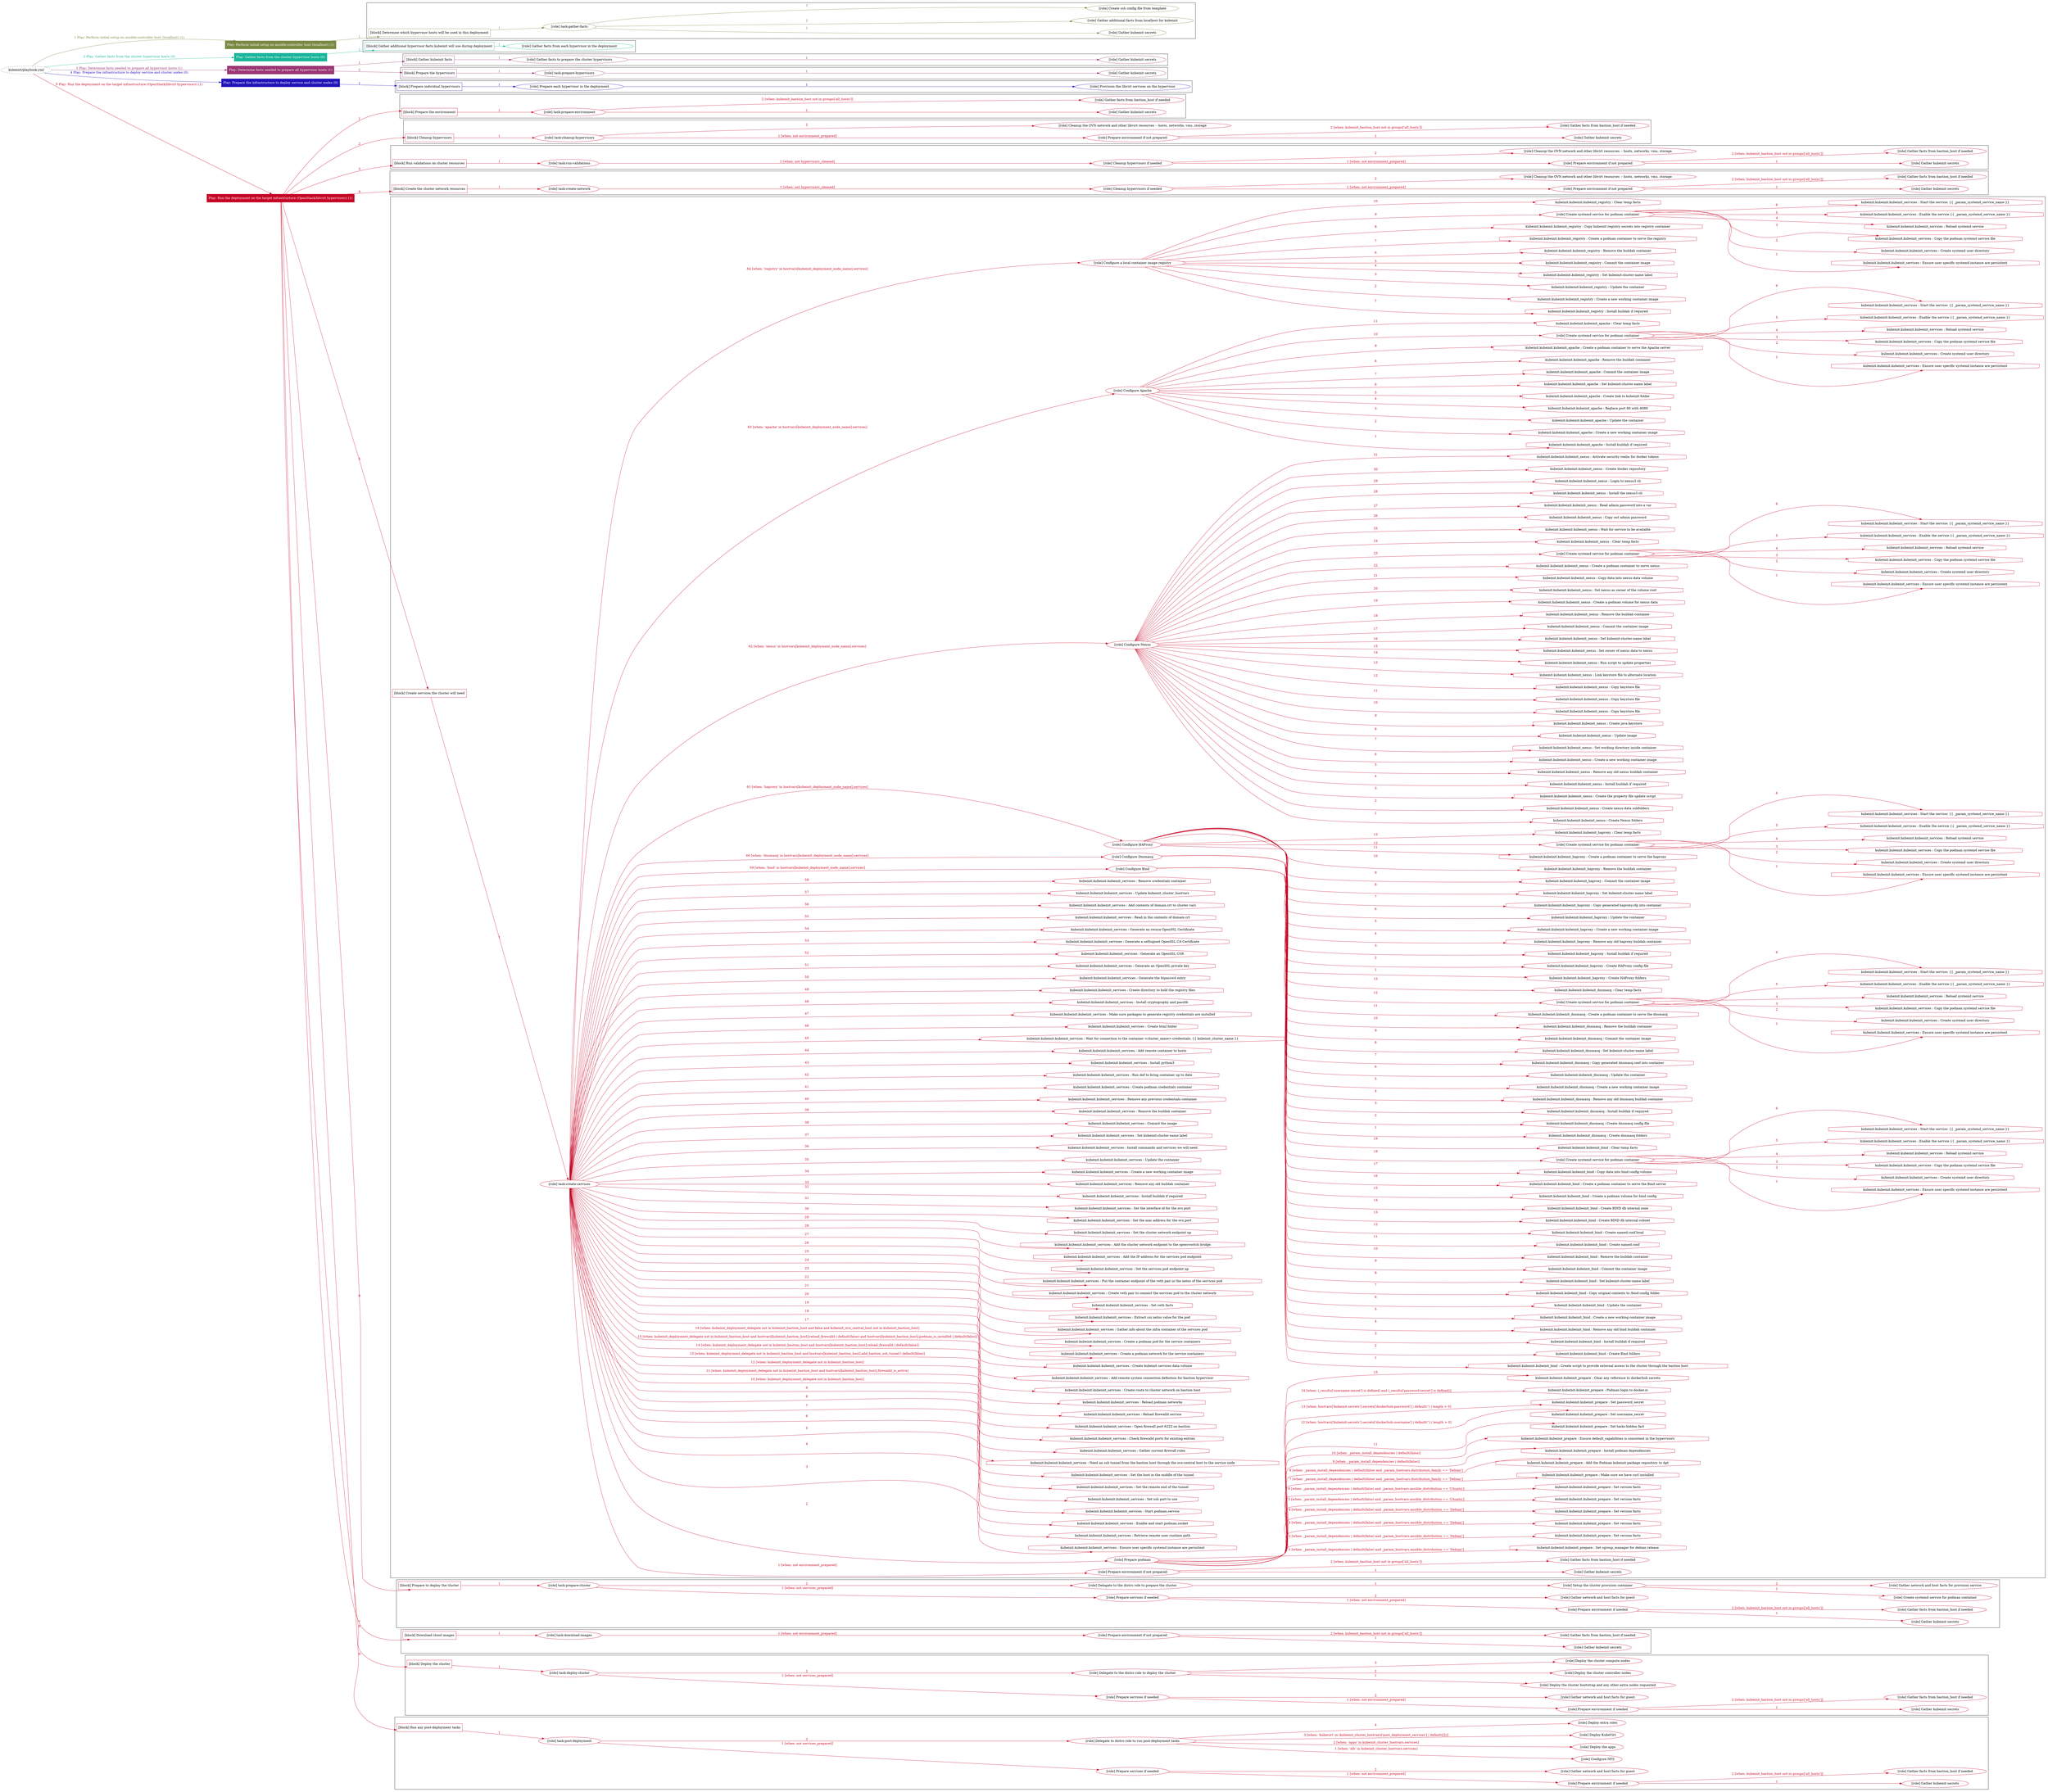 digraph {
	graph [concentrate=true ordering=in rankdir=LR ratio=fill]
	edge [esep=5 sep=10]
	"kubeinit/playbook.yml" [URL="/home/runner/work/kubeinit/kubeinit/kubeinit/playbook.yml" id=playbook_e52eb6b0 style=dotted]
	"kubeinit/playbook.yml" -> play_ac1aaab7 [label="1 Play: Perform initial setup on ansible-controller host (localhost) (1)" color="#788a42" fontcolor="#788a42" id=edge_play_ac1aaab7 labeltooltip="1 Play: Perform initial setup on ansible-controller host (localhost) (1)" tooltip="1 Play: Perform initial setup on ansible-controller host (localhost) (1)"]
	subgraph "Play: Perform initial setup on ansible-controller host (localhost) (1)" {
		play_ac1aaab7 [label="Play: Perform initial setup on ansible-controller host (localhost) (1)" URL="/home/runner/work/kubeinit/kubeinit/kubeinit/playbook.yml" color="#788a42" fontcolor="#ffffff" id=play_ac1aaab7 shape=box style=filled tooltip=localhost]
		play_ac1aaab7 -> block_bca8c4a0 [label=1 color="#788a42" fontcolor="#788a42" id=edge_block_bca8c4a0 labeltooltip=1 tooltip=1]
		subgraph cluster_block_bca8c4a0 {
			block_bca8c4a0 [label="[block] Determine which hypervisor hosts will be used in this deployment" URL="/home/runner/work/kubeinit/kubeinit/kubeinit/playbook.yml" color="#788a42" id=block_bca8c4a0 labeltooltip="Determine which hypervisor hosts will be used in this deployment" shape=box tooltip="Determine which hypervisor hosts will be used in this deployment"]
			block_bca8c4a0 -> role_2bda9f95 [label="1 " color="#788a42" fontcolor="#788a42" id=edge_role_2bda9f95 labeltooltip="1 " tooltip="1 "]
			subgraph "task-gather-facts" {
				role_2bda9f95 [label="[role] task-gather-facts" URL="/home/runner/work/kubeinit/kubeinit/kubeinit/playbook.yml" color="#788a42" id=role_2bda9f95 tooltip="task-gather-facts"]
				role_2bda9f95 -> role_6ef36572 [label="1 " color="#788a42" fontcolor="#788a42" id=edge_role_6ef36572 labeltooltip="1 " tooltip="1 "]
				subgraph "Gather kubeinit secrets" {
					role_6ef36572 [label="[role] Gather kubeinit secrets" URL="/home/runner/.ansible/collections/ansible_collections/kubeinit/kubeinit/roles/kubeinit_prepare/tasks/build_hypervisors_group.yml" color="#788a42" id=role_6ef36572 tooltip="Gather kubeinit secrets"]
				}
				role_2bda9f95 -> role_57cc0d3b [label="2 " color="#788a42" fontcolor="#788a42" id=edge_role_57cc0d3b labeltooltip="2 " tooltip="2 "]
				subgraph "Gather additional facts from localhost for kubeinit" {
					role_57cc0d3b [label="[role] Gather additional facts from localhost for kubeinit" URL="/home/runner/.ansible/collections/ansible_collections/kubeinit/kubeinit/roles/kubeinit_prepare/tasks/build_hypervisors_group.yml" color="#788a42" id=role_57cc0d3b tooltip="Gather additional facts from localhost for kubeinit"]
				}
				role_2bda9f95 -> role_60adbcc4 [label="3 " color="#788a42" fontcolor="#788a42" id=edge_role_60adbcc4 labeltooltip="3 " tooltip="3 "]
				subgraph "Create ssh config file from template" {
					role_60adbcc4 [label="[role] Create ssh config file from template" URL="/home/runner/.ansible/collections/ansible_collections/kubeinit/kubeinit/roles/kubeinit_prepare/tasks/build_hypervisors_group.yml" color="#788a42" id=role_60adbcc4 tooltip="Create ssh config file from template"]
				}
			}
		}
	}
	"kubeinit/playbook.yml" -> play_c7bf4103 [label="2 Play: Gather facts from the cluster hypervisor hosts (0)" color="#17b598" fontcolor="#17b598" id=edge_play_c7bf4103 labeltooltip="2 Play: Gather facts from the cluster hypervisor hosts (0)" tooltip="2 Play: Gather facts from the cluster hypervisor hosts (0)"]
	subgraph "Play: Gather facts from the cluster hypervisor hosts (0)" {
		play_c7bf4103 [label="Play: Gather facts from the cluster hypervisor hosts (0)" URL="/home/runner/work/kubeinit/kubeinit/kubeinit/playbook.yml" color="#17b598" fontcolor="#ffffff" id=play_c7bf4103 shape=box style=filled tooltip="Play: Gather facts from the cluster hypervisor hosts (0)"]
		play_c7bf4103 -> block_77494c66 [label=1 color="#17b598" fontcolor="#17b598" id=edge_block_77494c66 labeltooltip=1 tooltip=1]
		subgraph cluster_block_77494c66 {
			block_77494c66 [label="[block] Gather additional hypervisor facts kubeinit will use during deployment" URL="/home/runner/work/kubeinit/kubeinit/kubeinit/playbook.yml" color="#17b598" id=block_77494c66 labeltooltip="Gather additional hypervisor facts kubeinit will use during deployment" shape=box tooltip="Gather additional hypervisor facts kubeinit will use during deployment"]
			block_77494c66 -> role_386dac87 [label="1 " color="#17b598" fontcolor="#17b598" id=edge_role_386dac87 labeltooltip="1 " tooltip="1 "]
			subgraph "Gather facts from each hypervisor in the deployment" {
				role_386dac87 [label="[role] Gather facts from each hypervisor in the deployment" URL="/home/runner/work/kubeinit/kubeinit/kubeinit/playbook.yml" color="#17b598" id=role_386dac87 tooltip="Gather facts from each hypervisor in the deployment"]
			}
		}
	}
	"kubeinit/playbook.yml" -> play_bd1c9a81 [label="3 Play: Determine facts needed to prepare all hypervisor hosts (1)" color="#993372" fontcolor="#993372" id=edge_play_bd1c9a81 labeltooltip="3 Play: Determine facts needed to prepare all hypervisor hosts (1)" tooltip="3 Play: Determine facts needed to prepare all hypervisor hosts (1)"]
	subgraph "Play: Determine facts needed to prepare all hypervisor hosts (1)" {
		play_bd1c9a81 [label="Play: Determine facts needed to prepare all hypervisor hosts (1)" URL="/home/runner/work/kubeinit/kubeinit/kubeinit/playbook.yml" color="#993372" fontcolor="#ffffff" id=play_bd1c9a81 shape=box style=filled tooltip=localhost]
		play_bd1c9a81 -> block_e1f59c09 [label=1 color="#993372" fontcolor="#993372" id=edge_block_e1f59c09 labeltooltip=1 tooltip=1]
		subgraph cluster_block_e1f59c09 {
			block_e1f59c09 [label="[block] Gather kubeinit facts" URL="/home/runner/work/kubeinit/kubeinit/kubeinit/playbook.yml" color="#993372" id=block_e1f59c09 labeltooltip="Gather kubeinit facts" shape=box tooltip="Gather kubeinit facts"]
			block_e1f59c09 -> role_b105ff57 [label="1 " color="#993372" fontcolor="#993372" id=edge_role_b105ff57 labeltooltip="1 " tooltip="1 "]
			subgraph "Gather facts to prepare the cluster hypervisors" {
				role_b105ff57 [label="[role] Gather facts to prepare the cluster hypervisors" URL="/home/runner/work/kubeinit/kubeinit/kubeinit/playbook.yml" color="#993372" id=role_b105ff57 tooltip="Gather facts to prepare the cluster hypervisors"]
				role_b105ff57 -> role_efdd6d08 [label="1 " color="#993372" fontcolor="#993372" id=edge_role_efdd6d08 labeltooltip="1 " tooltip="1 "]
				subgraph "Gather kubeinit secrets" {
					role_efdd6d08 [label="[role] Gather kubeinit secrets" URL="/home/runner/.ansible/collections/ansible_collections/kubeinit/kubeinit/roles/kubeinit_prepare/tasks/gather_kubeinit_facts.yml" color="#993372" id=role_efdd6d08 tooltip="Gather kubeinit secrets"]
				}
			}
		}
		play_bd1c9a81 -> block_2875da2d [label=2 color="#993372" fontcolor="#993372" id=edge_block_2875da2d labeltooltip=2 tooltip=2]
		subgraph cluster_block_2875da2d {
			block_2875da2d [label="[block] Prepare the hypervisors" URL="/home/runner/work/kubeinit/kubeinit/kubeinit/playbook.yml" color="#993372" id=block_2875da2d labeltooltip="Prepare the hypervisors" shape=box tooltip="Prepare the hypervisors"]
			block_2875da2d -> role_c4844f8e [label="1 " color="#993372" fontcolor="#993372" id=edge_role_c4844f8e labeltooltip="1 " tooltip="1 "]
			subgraph "task-prepare-hypervisors" {
				role_c4844f8e [label="[role] task-prepare-hypervisors" URL="/home/runner/work/kubeinit/kubeinit/kubeinit/playbook.yml" color="#993372" id=role_c4844f8e tooltip="task-prepare-hypervisors"]
				role_c4844f8e -> role_28ba4df6 [label="1 " color="#993372" fontcolor="#993372" id=edge_role_28ba4df6 labeltooltip="1 " tooltip="1 "]
				subgraph "Gather kubeinit secrets" {
					role_28ba4df6 [label="[role] Gather kubeinit secrets" URL="/home/runner/.ansible/collections/ansible_collections/kubeinit/kubeinit/roles/kubeinit_prepare/tasks/gather_kubeinit_facts.yml" color="#993372" id=role_28ba4df6 tooltip="Gather kubeinit secrets"]
				}
			}
		}
	}
	"kubeinit/playbook.yml" -> play_70110852 [label="4 Play: Prepare the infrastructure to deploy service and cluster nodes (0)" color="#2113b9" fontcolor="#2113b9" id=edge_play_70110852 labeltooltip="4 Play: Prepare the infrastructure to deploy service and cluster nodes (0)" tooltip="4 Play: Prepare the infrastructure to deploy service and cluster nodes (0)"]
	subgraph "Play: Prepare the infrastructure to deploy service and cluster nodes (0)" {
		play_70110852 [label="Play: Prepare the infrastructure to deploy service and cluster nodes (0)" URL="/home/runner/work/kubeinit/kubeinit/kubeinit/playbook.yml" color="#2113b9" fontcolor="#ffffff" id=play_70110852 shape=box style=filled tooltip="Play: Prepare the infrastructure to deploy service and cluster nodes (0)"]
		play_70110852 -> block_4e8ccff6 [label=1 color="#2113b9" fontcolor="#2113b9" id=edge_block_4e8ccff6 labeltooltip=1 tooltip=1]
		subgraph cluster_block_4e8ccff6 {
			block_4e8ccff6 [label="[block] Prepare individual hypervisors" URL="/home/runner/work/kubeinit/kubeinit/kubeinit/playbook.yml" color="#2113b9" id=block_4e8ccff6 labeltooltip="Prepare individual hypervisors" shape=box tooltip="Prepare individual hypervisors"]
			block_4e8ccff6 -> role_7c8b7b64 [label="1 " color="#2113b9" fontcolor="#2113b9" id=edge_role_7c8b7b64 labeltooltip="1 " tooltip="1 "]
			subgraph "Prepare each hypervisor in the deployment" {
				role_7c8b7b64 [label="[role] Prepare each hypervisor in the deployment" URL="/home/runner/work/kubeinit/kubeinit/kubeinit/playbook.yml" color="#2113b9" id=role_7c8b7b64 tooltip="Prepare each hypervisor in the deployment"]
				role_7c8b7b64 -> role_7680508a [label="1 " color="#2113b9" fontcolor="#2113b9" id=edge_role_7680508a labeltooltip="1 " tooltip="1 "]
				subgraph "Provision the libvirt services on the hypervisor" {
					role_7680508a [label="[role] Provision the libvirt services on the hypervisor" URL="/home/runner/.ansible/collections/ansible_collections/kubeinit/kubeinit/roles/kubeinit_prepare/tasks/prepare_hypervisor.yml" color="#2113b9" id=role_7680508a tooltip="Provision the libvirt services on the hypervisor"]
				}
			}
		}
	}
	"kubeinit/playbook.yml" -> play_2636097e [label="5 Play: Run the deployment on the target infrastructure (OpenStack/libvirt hypervisors) (1)" color="#c60625" fontcolor="#c60625" id=edge_play_2636097e labeltooltip="5 Play: Run the deployment on the target infrastructure (OpenStack/libvirt hypervisors) (1)" tooltip="5 Play: Run the deployment on the target infrastructure (OpenStack/libvirt hypervisors) (1)"]
	subgraph "Play: Run the deployment on the target infrastructure (OpenStack/libvirt hypervisors) (1)" {
		play_2636097e [label="Play: Run the deployment on the target infrastructure (OpenStack/libvirt hypervisors) (1)" URL="/home/runner/work/kubeinit/kubeinit/kubeinit/playbook.yml" color="#c60625" fontcolor="#ffffff" id=play_2636097e shape=box style=filled tooltip=localhost]
		play_2636097e -> block_b2e97de5 [label=1 color="#c60625" fontcolor="#c60625" id=edge_block_b2e97de5 labeltooltip=1 tooltip=1]
		subgraph cluster_block_b2e97de5 {
			block_b2e97de5 [label="[block] Prepare the environment" URL="/home/runner/work/kubeinit/kubeinit/kubeinit/playbook.yml" color="#c60625" id=block_b2e97de5 labeltooltip="Prepare the environment" shape=box tooltip="Prepare the environment"]
			block_b2e97de5 -> role_b8712f68 [label="1 " color="#c60625" fontcolor="#c60625" id=edge_role_b8712f68 labeltooltip="1 " tooltip="1 "]
			subgraph "task-prepare-environment" {
				role_b8712f68 [label="[role] task-prepare-environment" URL="/home/runner/work/kubeinit/kubeinit/kubeinit/playbook.yml" color="#c60625" id=role_b8712f68 tooltip="task-prepare-environment"]
				role_b8712f68 -> role_5484a8d0 [label="1 " color="#c60625" fontcolor="#c60625" id=edge_role_5484a8d0 labeltooltip="1 " tooltip="1 "]
				subgraph "Gather kubeinit secrets" {
					role_5484a8d0 [label="[role] Gather kubeinit secrets" URL="/home/runner/.ansible/collections/ansible_collections/kubeinit/kubeinit/roles/kubeinit_prepare/tasks/gather_kubeinit_facts.yml" color="#c60625" id=role_5484a8d0 tooltip="Gather kubeinit secrets"]
				}
				role_b8712f68 -> role_b415c98d [label="2 [when: kubeinit_bastion_host not in groups['all_hosts']]" color="#c60625" fontcolor="#c60625" id=edge_role_b415c98d labeltooltip="2 [when: kubeinit_bastion_host not in groups['all_hosts']]" tooltip="2 [when: kubeinit_bastion_host not in groups['all_hosts']]"]
				subgraph "Gather facts from bastion_host if needed" {
					role_b415c98d [label="[role] Gather facts from bastion_host if needed" URL="/home/runner/.ansible/collections/ansible_collections/kubeinit/kubeinit/roles/kubeinit_prepare/tasks/main.yml" color="#c60625" id=role_b415c98d tooltip="Gather facts from bastion_host if needed"]
				}
			}
		}
		play_2636097e -> block_7cc5f797 [label=2 color="#c60625" fontcolor="#c60625" id=edge_block_7cc5f797 labeltooltip=2 tooltip=2]
		subgraph cluster_block_7cc5f797 {
			block_7cc5f797 [label="[block] Cleanup hypervisors" URL="/home/runner/work/kubeinit/kubeinit/kubeinit/playbook.yml" color="#c60625" id=block_7cc5f797 labeltooltip="Cleanup hypervisors" shape=box tooltip="Cleanup hypervisors"]
			block_7cc5f797 -> role_f70e732f [label="1 " color="#c60625" fontcolor="#c60625" id=edge_role_f70e732f labeltooltip="1 " tooltip="1 "]
			subgraph "task-cleanup-hypervisors" {
				role_f70e732f [label="[role] task-cleanup-hypervisors" URL="/home/runner/work/kubeinit/kubeinit/kubeinit/playbook.yml" color="#c60625" id=role_f70e732f tooltip="task-cleanup-hypervisors"]
				role_f70e732f -> role_891b126b [label="1 [when: not environment_prepared]" color="#c60625" fontcolor="#c60625" id=edge_role_891b126b labeltooltip="1 [when: not environment_prepared]" tooltip="1 [when: not environment_prepared]"]
				subgraph "Prepare environment if not prepared" {
					role_891b126b [label="[role] Prepare environment if not prepared" URL="/home/runner/.ansible/collections/ansible_collections/kubeinit/kubeinit/roles/kubeinit_libvirt/tasks/cleanup_hypervisors.yml" color="#c60625" id=role_891b126b tooltip="Prepare environment if not prepared"]
					role_891b126b -> role_e45f5f62 [label="1 " color="#c60625" fontcolor="#c60625" id=edge_role_e45f5f62 labeltooltip="1 " tooltip="1 "]
					subgraph "Gather kubeinit secrets" {
						role_e45f5f62 [label="[role] Gather kubeinit secrets" URL="/home/runner/.ansible/collections/ansible_collections/kubeinit/kubeinit/roles/kubeinit_prepare/tasks/gather_kubeinit_facts.yml" color="#c60625" id=role_e45f5f62 tooltip="Gather kubeinit secrets"]
					}
					role_891b126b -> role_a000243a [label="2 [when: kubeinit_bastion_host not in groups['all_hosts']]" color="#c60625" fontcolor="#c60625" id=edge_role_a000243a labeltooltip="2 [when: kubeinit_bastion_host not in groups['all_hosts']]" tooltip="2 [when: kubeinit_bastion_host not in groups['all_hosts']]"]
					subgraph "Gather facts from bastion_host if needed" {
						role_a000243a [label="[role] Gather facts from bastion_host if needed" URL="/home/runner/.ansible/collections/ansible_collections/kubeinit/kubeinit/roles/kubeinit_prepare/tasks/main.yml" color="#c60625" id=role_a000243a tooltip="Gather facts from bastion_host if needed"]
					}
				}
				role_f70e732f -> role_4fbbf97b [label="2 " color="#c60625" fontcolor="#c60625" id=edge_role_4fbbf97b labeltooltip="2 " tooltip="2 "]
				subgraph "Cleanup the OVN network and other libvirt resources -- hosts, networks, vms, storage" {
					role_4fbbf97b [label="[role] Cleanup the OVN network and other libvirt resources -- hosts, networks, vms, storage" URL="/home/runner/.ansible/collections/ansible_collections/kubeinit/kubeinit/roles/kubeinit_libvirt/tasks/cleanup_hypervisors.yml" color="#c60625" id=role_4fbbf97b tooltip="Cleanup the OVN network and other libvirt resources -- hosts, networks, vms, storage"]
				}
			}
		}
		play_2636097e -> block_c1cda7a8 [label=3 color="#c60625" fontcolor="#c60625" id=edge_block_c1cda7a8 labeltooltip=3 tooltip=3]
		subgraph cluster_block_c1cda7a8 {
			block_c1cda7a8 [label="[block] Run validations on cluster resources" URL="/home/runner/work/kubeinit/kubeinit/kubeinit/playbook.yml" color="#c60625" id=block_c1cda7a8 labeltooltip="Run validations on cluster resources" shape=box tooltip="Run validations on cluster resources"]
			block_c1cda7a8 -> role_42d5119c [label="1 " color="#c60625" fontcolor="#c60625" id=edge_role_42d5119c labeltooltip="1 " tooltip="1 "]
			subgraph "task-run-validations" {
				role_42d5119c [label="[role] task-run-validations" URL="/home/runner/work/kubeinit/kubeinit/kubeinit/playbook.yml" color="#c60625" id=role_42d5119c tooltip="task-run-validations"]
				role_42d5119c -> role_47fed55c [label="1 [when: not hypervisors_cleaned]" color="#c60625" fontcolor="#c60625" id=edge_role_47fed55c labeltooltip="1 [when: not hypervisors_cleaned]" tooltip="1 [when: not hypervisors_cleaned]"]
				subgraph "Cleanup hypervisors if needed" {
					role_47fed55c [label="[role] Cleanup hypervisors if needed" URL="/home/runner/.ansible/collections/ansible_collections/kubeinit/kubeinit/roles/kubeinit_validations/tasks/main.yml" color="#c60625" id=role_47fed55c tooltip="Cleanup hypervisors if needed"]
					role_47fed55c -> role_22f49fa1 [label="1 [when: not environment_prepared]" color="#c60625" fontcolor="#c60625" id=edge_role_22f49fa1 labeltooltip="1 [when: not environment_prepared]" tooltip="1 [when: not environment_prepared]"]
					subgraph "Prepare environment if not prepared" {
						role_22f49fa1 [label="[role] Prepare environment if not prepared" URL="/home/runner/.ansible/collections/ansible_collections/kubeinit/kubeinit/roles/kubeinit_libvirt/tasks/cleanup_hypervisors.yml" color="#c60625" id=role_22f49fa1 tooltip="Prepare environment if not prepared"]
						role_22f49fa1 -> role_ffe98b42 [label="1 " color="#c60625" fontcolor="#c60625" id=edge_role_ffe98b42 labeltooltip="1 " tooltip="1 "]
						subgraph "Gather kubeinit secrets" {
							role_ffe98b42 [label="[role] Gather kubeinit secrets" URL="/home/runner/.ansible/collections/ansible_collections/kubeinit/kubeinit/roles/kubeinit_prepare/tasks/gather_kubeinit_facts.yml" color="#c60625" id=role_ffe98b42 tooltip="Gather kubeinit secrets"]
						}
						role_22f49fa1 -> role_cedacfd0 [label="2 [when: kubeinit_bastion_host not in groups['all_hosts']]" color="#c60625" fontcolor="#c60625" id=edge_role_cedacfd0 labeltooltip="2 [when: kubeinit_bastion_host not in groups['all_hosts']]" tooltip="2 [when: kubeinit_bastion_host not in groups['all_hosts']]"]
						subgraph "Gather facts from bastion_host if needed" {
							role_cedacfd0 [label="[role] Gather facts from bastion_host if needed" URL="/home/runner/.ansible/collections/ansible_collections/kubeinit/kubeinit/roles/kubeinit_prepare/tasks/main.yml" color="#c60625" id=role_cedacfd0 tooltip="Gather facts from bastion_host if needed"]
						}
					}
					role_47fed55c -> role_518409ad [label="2 " color="#c60625" fontcolor="#c60625" id=edge_role_518409ad labeltooltip="2 " tooltip="2 "]
					subgraph "Cleanup the OVN network and other libvirt resources -- hosts, networks, vms, storage" {
						role_518409ad [label="[role] Cleanup the OVN network and other libvirt resources -- hosts, networks, vms, storage" URL="/home/runner/.ansible/collections/ansible_collections/kubeinit/kubeinit/roles/kubeinit_libvirt/tasks/cleanup_hypervisors.yml" color="#c60625" id=role_518409ad tooltip="Cleanup the OVN network and other libvirt resources -- hosts, networks, vms, storage"]
					}
				}
			}
		}
		play_2636097e -> block_ac997acb [label=4 color="#c60625" fontcolor="#c60625" id=edge_block_ac997acb labeltooltip=4 tooltip=4]
		subgraph cluster_block_ac997acb {
			block_ac997acb [label="[block] Create the cluster network resources" URL="/home/runner/work/kubeinit/kubeinit/kubeinit/playbook.yml" color="#c60625" id=block_ac997acb labeltooltip="Create the cluster network resources" shape=box tooltip="Create the cluster network resources"]
			block_ac997acb -> role_7ac14e38 [label="1 " color="#c60625" fontcolor="#c60625" id=edge_role_7ac14e38 labeltooltip="1 " tooltip="1 "]
			subgraph "task-create-network" {
				role_7ac14e38 [label="[role] task-create-network" URL="/home/runner/work/kubeinit/kubeinit/kubeinit/playbook.yml" color="#c60625" id=role_7ac14e38 tooltip="task-create-network"]
				role_7ac14e38 -> role_09a78916 [label="1 [when: not hypervisors_cleaned]" color="#c60625" fontcolor="#c60625" id=edge_role_09a78916 labeltooltip="1 [when: not hypervisors_cleaned]" tooltip="1 [when: not hypervisors_cleaned]"]
				subgraph "Cleanup hypervisors if needed" {
					role_09a78916 [label="[role] Cleanup hypervisors if needed" URL="/home/runner/.ansible/collections/ansible_collections/kubeinit/kubeinit/roles/kubeinit_libvirt/tasks/create_network.yml" color="#c60625" id=role_09a78916 tooltip="Cleanup hypervisors if needed"]
					role_09a78916 -> role_116bdeb8 [label="1 [when: not environment_prepared]" color="#c60625" fontcolor="#c60625" id=edge_role_116bdeb8 labeltooltip="1 [when: not environment_prepared]" tooltip="1 [when: not environment_prepared]"]
					subgraph "Prepare environment if not prepared" {
						role_116bdeb8 [label="[role] Prepare environment if not prepared" URL="/home/runner/.ansible/collections/ansible_collections/kubeinit/kubeinit/roles/kubeinit_libvirt/tasks/cleanup_hypervisors.yml" color="#c60625" id=role_116bdeb8 tooltip="Prepare environment if not prepared"]
						role_116bdeb8 -> role_844701c0 [label="1 " color="#c60625" fontcolor="#c60625" id=edge_role_844701c0 labeltooltip="1 " tooltip="1 "]
						subgraph "Gather kubeinit secrets" {
							role_844701c0 [label="[role] Gather kubeinit secrets" URL="/home/runner/.ansible/collections/ansible_collections/kubeinit/kubeinit/roles/kubeinit_prepare/tasks/gather_kubeinit_facts.yml" color="#c60625" id=role_844701c0 tooltip="Gather kubeinit secrets"]
						}
						role_116bdeb8 -> role_232627d5 [label="2 [when: kubeinit_bastion_host not in groups['all_hosts']]" color="#c60625" fontcolor="#c60625" id=edge_role_232627d5 labeltooltip="2 [when: kubeinit_bastion_host not in groups['all_hosts']]" tooltip="2 [when: kubeinit_bastion_host not in groups['all_hosts']]"]
						subgraph "Gather facts from bastion_host if needed" {
							role_232627d5 [label="[role] Gather facts from bastion_host if needed" URL="/home/runner/.ansible/collections/ansible_collections/kubeinit/kubeinit/roles/kubeinit_prepare/tasks/main.yml" color="#c60625" id=role_232627d5 tooltip="Gather facts from bastion_host if needed"]
						}
					}
					role_09a78916 -> role_3f8a2e57 [label="2 " color="#c60625" fontcolor="#c60625" id=edge_role_3f8a2e57 labeltooltip="2 " tooltip="2 "]
					subgraph "Cleanup the OVN network and other libvirt resources -- hosts, networks, vms, storage" {
						role_3f8a2e57 [label="[role] Cleanup the OVN network and other libvirt resources -- hosts, networks, vms, storage" URL="/home/runner/.ansible/collections/ansible_collections/kubeinit/kubeinit/roles/kubeinit_libvirt/tasks/cleanup_hypervisors.yml" color="#c60625" id=role_3f8a2e57 tooltip="Cleanup the OVN network and other libvirt resources -- hosts, networks, vms, storage"]
					}
				}
			}
		}
		play_2636097e -> block_646a5182 [label=5 color="#c60625" fontcolor="#c60625" id=edge_block_646a5182 labeltooltip=5 tooltip=5]
		subgraph cluster_block_646a5182 {
			block_646a5182 [label="[block] Create services the cluster will need" URL="/home/runner/work/kubeinit/kubeinit/kubeinit/playbook.yml" color="#c60625" id=block_646a5182 labeltooltip="Create services the cluster will need" shape=box tooltip="Create services the cluster will need"]
			block_646a5182 -> role_383059c7 [label="1 " color="#c60625" fontcolor="#c60625" id=edge_role_383059c7 labeltooltip="1 " tooltip="1 "]
			subgraph "task-create-services" {
				role_383059c7 [label="[role] task-create-services" URL="/home/runner/work/kubeinit/kubeinit/kubeinit/playbook.yml" color="#c60625" id=role_383059c7 tooltip="task-create-services"]
				role_383059c7 -> role_ed68a455 [label="1 [when: not environment_prepared]" color="#c60625" fontcolor="#c60625" id=edge_role_ed68a455 labeltooltip="1 [when: not environment_prepared]" tooltip="1 [when: not environment_prepared]"]
				subgraph "Prepare environment if not prepared" {
					role_ed68a455 [label="[role] Prepare environment if not prepared" URL="/home/runner/.ansible/collections/ansible_collections/kubeinit/kubeinit/roles/kubeinit_services/tasks/main.yml" color="#c60625" id=role_ed68a455 tooltip="Prepare environment if not prepared"]
					role_ed68a455 -> role_7dbf52ae [label="1 " color="#c60625" fontcolor="#c60625" id=edge_role_7dbf52ae labeltooltip="1 " tooltip="1 "]
					subgraph "Gather kubeinit secrets" {
						role_7dbf52ae [label="[role] Gather kubeinit secrets" URL="/home/runner/.ansible/collections/ansible_collections/kubeinit/kubeinit/roles/kubeinit_prepare/tasks/gather_kubeinit_facts.yml" color="#c60625" id=role_7dbf52ae tooltip="Gather kubeinit secrets"]
					}
					role_ed68a455 -> role_19132a14 [label="2 [when: kubeinit_bastion_host not in groups['all_hosts']]" color="#c60625" fontcolor="#c60625" id=edge_role_19132a14 labeltooltip="2 [when: kubeinit_bastion_host not in groups['all_hosts']]" tooltip="2 [when: kubeinit_bastion_host not in groups['all_hosts']]"]
					subgraph "Gather facts from bastion_host if needed" {
						role_19132a14 [label="[role] Gather facts from bastion_host if needed" URL="/home/runner/.ansible/collections/ansible_collections/kubeinit/kubeinit/roles/kubeinit_prepare/tasks/main.yml" color="#c60625" id=role_19132a14 tooltip="Gather facts from bastion_host if needed"]
					}
				}
				role_383059c7 -> role_ecb716d0 [label="2 " color="#c60625" fontcolor="#c60625" id=edge_role_ecb716d0 labeltooltip="2 " tooltip="2 "]
				subgraph "Prepare podman" {
					role_ecb716d0 [label="[role] Prepare podman" URL="/home/runner/.ansible/collections/ansible_collections/kubeinit/kubeinit/roles/kubeinit_services/tasks/00_create_service_pod.yml" color="#c60625" id=role_ecb716d0 tooltip="Prepare podman"]
					task_6d879787 [label="kubeinit.kubeinit.kubeinit_prepare : Set cgroup_manager for debian release" URL="/home/runner/.ansible/collections/ansible_collections/kubeinit/kubeinit/roles/kubeinit_prepare/tasks/prepare_podman.yml" color="#c60625" id=task_6d879787 shape=octagon tooltip="kubeinit.kubeinit.kubeinit_prepare : Set cgroup_manager for debian release"]
					role_ecb716d0 -> task_6d879787 [label="1 [when: _param_install_dependencies | default(false) and _param_hostvars.ansible_distribution == 'Debian']" color="#c60625" fontcolor="#c60625" id=edge_task_6d879787 labeltooltip="1 [when: _param_install_dependencies | default(false) and _param_hostvars.ansible_distribution == 'Debian']" tooltip="1 [when: _param_install_dependencies | default(false) and _param_hostvars.ansible_distribution == 'Debian']"]
					task_468cf819 [label="kubeinit.kubeinit.kubeinit_prepare : Set version facts" URL="/home/runner/.ansible/collections/ansible_collections/kubeinit/kubeinit/roles/kubeinit_prepare/tasks/prepare_podman.yml" color="#c60625" id=task_468cf819 shape=octagon tooltip="kubeinit.kubeinit.kubeinit_prepare : Set version facts"]
					role_ecb716d0 -> task_468cf819 [label="2 [when: _param_install_dependencies | default(false) and _param_hostvars.ansible_distribution == 'Debian']" color="#c60625" fontcolor="#c60625" id=edge_task_468cf819 labeltooltip="2 [when: _param_install_dependencies | default(false) and _param_hostvars.ansible_distribution == 'Debian']" tooltip="2 [when: _param_install_dependencies | default(false) and _param_hostvars.ansible_distribution == 'Debian']"]
					task_71fbdb51 [label="kubeinit.kubeinit.kubeinit_prepare : Set version facts" URL="/home/runner/.ansible/collections/ansible_collections/kubeinit/kubeinit/roles/kubeinit_prepare/tasks/prepare_podman.yml" color="#c60625" id=task_71fbdb51 shape=octagon tooltip="kubeinit.kubeinit.kubeinit_prepare : Set version facts"]
					role_ecb716d0 -> task_71fbdb51 [label="3 [when: _param_install_dependencies | default(false) and _param_hostvars.ansible_distribution == 'Debian']" color="#c60625" fontcolor="#c60625" id=edge_task_71fbdb51 labeltooltip="3 [when: _param_install_dependencies | default(false) and _param_hostvars.ansible_distribution == 'Debian']" tooltip="3 [when: _param_install_dependencies | default(false) and _param_hostvars.ansible_distribution == 'Debian']"]
					task_19d86f6d [label="kubeinit.kubeinit.kubeinit_prepare : Set version facts" URL="/home/runner/.ansible/collections/ansible_collections/kubeinit/kubeinit/roles/kubeinit_prepare/tasks/prepare_podman.yml" color="#c60625" id=task_19d86f6d shape=octagon tooltip="kubeinit.kubeinit.kubeinit_prepare : Set version facts"]
					role_ecb716d0 -> task_19d86f6d [label="4 [when: _param_install_dependencies | default(false) and _param_hostvars.ansible_distribution == 'Debian']" color="#c60625" fontcolor="#c60625" id=edge_task_19d86f6d labeltooltip="4 [when: _param_install_dependencies | default(false) and _param_hostvars.ansible_distribution == 'Debian']" tooltip="4 [when: _param_install_dependencies | default(false) and _param_hostvars.ansible_distribution == 'Debian']"]
					task_2c1286b6 [label="kubeinit.kubeinit.kubeinit_prepare : Set version facts" URL="/home/runner/.ansible/collections/ansible_collections/kubeinit/kubeinit/roles/kubeinit_prepare/tasks/prepare_podman.yml" color="#c60625" id=task_2c1286b6 shape=octagon tooltip="kubeinit.kubeinit.kubeinit_prepare : Set version facts"]
					role_ecb716d0 -> task_2c1286b6 [label="5 [when: _param_install_dependencies | default(false) and _param_hostvars.ansible_distribution == 'Ubuntu']" color="#c60625" fontcolor="#c60625" id=edge_task_2c1286b6 labeltooltip="5 [when: _param_install_dependencies | default(false) and _param_hostvars.ansible_distribution == 'Ubuntu']" tooltip="5 [when: _param_install_dependencies | default(false) and _param_hostvars.ansible_distribution == 'Ubuntu']"]
					task_dc182087 [label="kubeinit.kubeinit.kubeinit_prepare : Set version facts" URL="/home/runner/.ansible/collections/ansible_collections/kubeinit/kubeinit/roles/kubeinit_prepare/tasks/prepare_podman.yml" color="#c60625" id=task_dc182087 shape=octagon tooltip="kubeinit.kubeinit.kubeinit_prepare : Set version facts"]
					role_ecb716d0 -> task_dc182087 [label="6 [when: _param_install_dependencies | default(false) and _param_hostvars.ansible_distribution == 'Ubuntu']" color="#c60625" fontcolor="#c60625" id=edge_task_dc182087 labeltooltip="6 [when: _param_install_dependencies | default(false) and _param_hostvars.ansible_distribution == 'Ubuntu']" tooltip="6 [when: _param_install_dependencies | default(false) and _param_hostvars.ansible_distribution == 'Ubuntu']"]
					task_50dd2924 [label="kubeinit.kubeinit.kubeinit_prepare : Make sure we have curl installed" URL="/home/runner/.ansible/collections/ansible_collections/kubeinit/kubeinit/roles/kubeinit_prepare/tasks/prepare_podman.yml" color="#c60625" id=task_50dd2924 shape=octagon tooltip="kubeinit.kubeinit.kubeinit_prepare : Make sure we have curl installed"]
					role_ecb716d0 -> task_50dd2924 [label="7 [when: _param_install_dependencies | default(false) and _param_hostvars.distribution_family == 'Debian']" color="#c60625" fontcolor="#c60625" id=edge_task_50dd2924 labeltooltip="7 [when: _param_install_dependencies | default(false) and _param_hostvars.distribution_family == 'Debian']" tooltip="7 [when: _param_install_dependencies | default(false) and _param_hostvars.distribution_family == 'Debian']"]
					task_cb50d470 [label="kubeinit.kubeinit.kubeinit_prepare : Add the Podman kubeinit package repository to Apt" URL="/home/runner/.ansible/collections/ansible_collections/kubeinit/kubeinit/roles/kubeinit_prepare/tasks/prepare_podman.yml" color="#c60625" id=task_cb50d470 shape=octagon tooltip="kubeinit.kubeinit.kubeinit_prepare : Add the Podman kubeinit package repository to Apt"]
					role_ecb716d0 -> task_cb50d470 [label="8 [when: _param_install_dependencies | default(false) and _param_hostvars.distribution_family == 'Debian']" color="#c60625" fontcolor="#c60625" id=edge_task_cb50d470 labeltooltip="8 [when: _param_install_dependencies | default(false) and _param_hostvars.distribution_family == 'Debian']" tooltip="8 [when: _param_install_dependencies | default(false) and _param_hostvars.distribution_family == 'Debian']"]
					task_bb5423ef [label="kubeinit.kubeinit.kubeinit_prepare : Install podman dependencies" URL="/home/runner/.ansible/collections/ansible_collections/kubeinit/kubeinit/roles/kubeinit_prepare/tasks/prepare_podman.yml" color="#c60625" id=task_bb5423ef shape=octagon tooltip="kubeinit.kubeinit.kubeinit_prepare : Install podman dependencies"]
					role_ecb716d0 -> task_bb5423ef [label="9 [when: _param_install_dependencies | default(false)]" color="#c60625" fontcolor="#c60625" id=edge_task_bb5423ef labeltooltip="9 [when: _param_install_dependencies | default(false)]" tooltip="9 [when: _param_install_dependencies | default(false)]"]
					task_5241ced0 [label="kubeinit.kubeinit.kubeinit_prepare : Ensure default_capabilities is consistent in the hypervisors" URL="/home/runner/.ansible/collections/ansible_collections/kubeinit/kubeinit/roles/kubeinit_prepare/tasks/prepare_podman.yml" color="#c60625" id=task_5241ced0 shape=octagon tooltip="kubeinit.kubeinit.kubeinit_prepare : Ensure default_capabilities is consistent in the hypervisors"]
					role_ecb716d0 -> task_5241ced0 [label="10 [when: _param_install_dependencies | default(false)]" color="#c60625" fontcolor="#c60625" id=edge_task_5241ced0 labeltooltip="10 [when: _param_install_dependencies | default(false)]" tooltip="10 [when: _param_install_dependencies | default(false)]"]
					task_fedc0dd8 [label="kubeinit.kubeinit.kubeinit_prepare : Set tasks-hidden fact" URL="/home/runner/.ansible/collections/ansible_collections/kubeinit/kubeinit/roles/kubeinit_prepare/tasks/prepare_podman.yml" color="#c60625" id=task_fedc0dd8 shape=octagon tooltip="kubeinit.kubeinit.kubeinit_prepare : Set tasks-hidden fact"]
					role_ecb716d0 -> task_fedc0dd8 [label="11 " color="#c60625" fontcolor="#c60625" id=edge_task_fedc0dd8 labeltooltip="11 " tooltip="11 "]
					task_3b28edc3 [label="kubeinit.kubeinit.kubeinit_prepare : Set username_secret" URL="/home/runner/.ansible/collections/ansible_collections/kubeinit/kubeinit/roles/kubeinit_prepare/tasks/prepare_podman.yml" color="#c60625" id=task_3b28edc3 shape=octagon tooltip="kubeinit.kubeinit.kubeinit_prepare : Set username_secret"]
					role_ecb716d0 -> task_3b28edc3 [label="12 [when: hostvars['kubeinit-secrets'].secrets['dockerhub-username'] | default('') | length > 0]" color="#c60625" fontcolor="#c60625" id=edge_task_3b28edc3 labeltooltip="12 [when: hostvars['kubeinit-secrets'].secrets['dockerhub-username'] | default('') | length > 0]" tooltip="12 [when: hostvars['kubeinit-secrets'].secrets['dockerhub-username'] | default('') | length > 0]"]
					task_4a45e8af [label="kubeinit.kubeinit.kubeinit_prepare : Set password_secret" URL="/home/runner/.ansible/collections/ansible_collections/kubeinit/kubeinit/roles/kubeinit_prepare/tasks/prepare_podman.yml" color="#c60625" id=task_4a45e8af shape=octagon tooltip="kubeinit.kubeinit.kubeinit_prepare : Set password_secret"]
					role_ecb716d0 -> task_4a45e8af [label="13 [when: hostvars['kubeinit-secrets'].secrets['dockerhub-password'] | default('') | length > 0]" color="#c60625" fontcolor="#c60625" id=edge_task_4a45e8af labeltooltip="13 [when: hostvars['kubeinit-secrets'].secrets['dockerhub-password'] | default('') | length > 0]" tooltip="13 [when: hostvars['kubeinit-secrets'].secrets['dockerhub-password'] | default('') | length > 0]"]
					task_ef855175 [label="kubeinit.kubeinit.kubeinit_prepare : Podman login to docker.io" URL="/home/runner/.ansible/collections/ansible_collections/kubeinit/kubeinit/roles/kubeinit_prepare/tasks/prepare_podman.yml" color="#c60625" id=task_ef855175 shape=octagon tooltip="kubeinit.kubeinit.kubeinit_prepare : Podman login to docker.io"]
					role_ecb716d0 -> task_ef855175 [label="14 [when: (_results['username-secret'] is defined) and (_results['password-secret'] is defined)]" color="#c60625" fontcolor="#c60625" id=edge_task_ef855175 labeltooltip="14 [when: (_results['username-secret'] is defined) and (_results['password-secret'] is defined)]" tooltip="14 [when: (_results['username-secret'] is defined) and (_results['password-secret'] is defined)]"]
					task_c430a32b [label="kubeinit.kubeinit.kubeinit_prepare : Clear any reference to dockerhub secrets" URL="/home/runner/.ansible/collections/ansible_collections/kubeinit/kubeinit/roles/kubeinit_prepare/tasks/prepare_podman.yml" color="#c60625" id=task_c430a32b shape=octagon tooltip="kubeinit.kubeinit.kubeinit_prepare : Clear any reference to dockerhub secrets"]
					role_ecb716d0 -> task_c430a32b [label="15 " color="#c60625" fontcolor="#c60625" id=edge_task_c430a32b labeltooltip="15 " tooltip="15 "]
				}
				task_dab21d3f [label="kubeinit.kubeinit.kubeinit_services : Ensure user specific systemd instance are persistent" URL="/home/runner/.ansible/collections/ansible_collections/kubeinit/kubeinit/roles/kubeinit_services/tasks/00_create_service_pod.yml" color="#c60625" id=task_dab21d3f shape=octagon tooltip="kubeinit.kubeinit.kubeinit_services : Ensure user specific systemd instance are persistent"]
				role_383059c7 -> task_dab21d3f [label="3 " color="#c60625" fontcolor="#c60625" id=edge_task_dab21d3f labeltooltip="3 " tooltip="3 "]
				task_63255325 [label="kubeinit.kubeinit.kubeinit_services : Retrieve remote user runtime path" URL="/home/runner/.ansible/collections/ansible_collections/kubeinit/kubeinit/roles/kubeinit_services/tasks/00_create_service_pod.yml" color="#c60625" id=task_63255325 shape=octagon tooltip="kubeinit.kubeinit.kubeinit_services : Retrieve remote user runtime path"]
				role_383059c7 -> task_63255325 [label="4 " color="#c60625" fontcolor="#c60625" id=edge_task_63255325 labeltooltip="4 " tooltip="4 "]
				task_f4e55271 [label="kubeinit.kubeinit.kubeinit_services : Enable and start podman.socket" URL="/home/runner/.ansible/collections/ansible_collections/kubeinit/kubeinit/roles/kubeinit_services/tasks/00_create_service_pod.yml" color="#c60625" id=task_f4e55271 shape=octagon tooltip="kubeinit.kubeinit.kubeinit_services : Enable and start podman.socket"]
				role_383059c7 -> task_f4e55271 [label="5 " color="#c60625" fontcolor="#c60625" id=edge_task_f4e55271 labeltooltip="5 " tooltip="5 "]
				task_d13d98c8 [label="kubeinit.kubeinit.kubeinit_services : Start podman.service" URL="/home/runner/.ansible/collections/ansible_collections/kubeinit/kubeinit/roles/kubeinit_services/tasks/00_create_service_pod.yml" color="#c60625" id=task_d13d98c8 shape=octagon tooltip="kubeinit.kubeinit.kubeinit_services : Start podman.service"]
				role_383059c7 -> task_d13d98c8 [label="6 " color="#c60625" fontcolor="#c60625" id=edge_task_d13d98c8 labeltooltip="6 " tooltip="6 "]
				task_ca1375c4 [label="kubeinit.kubeinit.kubeinit_services : Set ssh port to use" URL="/home/runner/.ansible/collections/ansible_collections/kubeinit/kubeinit/roles/kubeinit_services/tasks/00_create_service_pod.yml" color="#c60625" id=task_ca1375c4 shape=octagon tooltip="kubeinit.kubeinit.kubeinit_services : Set ssh port to use"]
				role_383059c7 -> task_ca1375c4 [label="7 " color="#c60625" fontcolor="#c60625" id=edge_task_ca1375c4 labeltooltip="7 " tooltip="7 "]
				task_9d1c699c [label="kubeinit.kubeinit.kubeinit_services : Set the remote end of the tunnel" URL="/home/runner/.ansible/collections/ansible_collections/kubeinit/kubeinit/roles/kubeinit_services/tasks/00_create_service_pod.yml" color="#c60625" id=task_9d1c699c shape=octagon tooltip="kubeinit.kubeinit.kubeinit_services : Set the remote end of the tunnel"]
				role_383059c7 -> task_9d1c699c [label="8 " color="#c60625" fontcolor="#c60625" id=edge_task_9d1c699c labeltooltip="8 " tooltip="8 "]
				task_ea284f99 [label="kubeinit.kubeinit.kubeinit_services : Set the host in the middle of the tunnel" URL="/home/runner/.ansible/collections/ansible_collections/kubeinit/kubeinit/roles/kubeinit_services/tasks/00_create_service_pod.yml" color="#c60625" id=task_ea284f99 shape=octagon tooltip="kubeinit.kubeinit.kubeinit_services : Set the host in the middle of the tunnel"]
				role_383059c7 -> task_ea284f99 [label="9 " color="#c60625" fontcolor="#c60625" id=edge_task_ea284f99 labeltooltip="9 " tooltip="9 "]
				task_eea77e65 [label="kubeinit.kubeinit.kubeinit_services : Need an ssh tunnel from the bastion host through the ovn-central host to the service node" URL="/home/runner/.ansible/collections/ansible_collections/kubeinit/kubeinit/roles/kubeinit_services/tasks/00_create_service_pod.yml" color="#c60625" id=task_eea77e65 shape=octagon tooltip="kubeinit.kubeinit.kubeinit_services : Need an ssh tunnel from the bastion host through the ovn-central host to the service node"]
				role_383059c7 -> task_eea77e65 [label="10 [when: kubeinit_deployment_delegate not in kubeinit_bastion_host]" color="#c60625" fontcolor="#c60625" id=edge_task_eea77e65 labeltooltip="10 [when: kubeinit_deployment_delegate not in kubeinit_bastion_host]" tooltip="10 [when: kubeinit_deployment_delegate not in kubeinit_bastion_host]"]
				task_98861a7a [label="kubeinit.kubeinit.kubeinit_services : Gather current firewall rules" URL="/home/runner/.ansible/collections/ansible_collections/kubeinit/kubeinit/roles/kubeinit_services/tasks/00_create_service_pod.yml" color="#c60625" id=task_98861a7a shape=octagon tooltip="kubeinit.kubeinit.kubeinit_services : Gather current firewall rules"]
				role_383059c7 -> task_98861a7a [label="11 [when: kubeinit_deployment_delegate not in kubeinit_bastion_host and hostvars[kubeinit_bastion_host].firewalld_is_active]" color="#c60625" fontcolor="#c60625" id=edge_task_98861a7a labeltooltip="11 [when: kubeinit_deployment_delegate not in kubeinit_bastion_host and hostvars[kubeinit_bastion_host].firewalld_is_active]" tooltip="11 [when: kubeinit_deployment_delegate not in kubeinit_bastion_host and hostvars[kubeinit_bastion_host].firewalld_is_active]"]
				task_b499e1dd [label="kubeinit.kubeinit.kubeinit_services : Check firewalld ports for existing entries" URL="/home/runner/.ansible/collections/ansible_collections/kubeinit/kubeinit/roles/kubeinit_services/tasks/00_create_service_pod.yml" color="#c60625" id=task_b499e1dd shape=octagon tooltip="kubeinit.kubeinit.kubeinit_services : Check firewalld ports for existing entries"]
				role_383059c7 -> task_b499e1dd [label="12 [when: kubeinit_deployment_delegate not in kubeinit_bastion_host]" color="#c60625" fontcolor="#c60625" id=edge_task_b499e1dd labeltooltip="12 [when: kubeinit_deployment_delegate not in kubeinit_bastion_host]" tooltip="12 [when: kubeinit_deployment_delegate not in kubeinit_bastion_host]"]
				task_511b0942 [label="kubeinit.kubeinit.kubeinit_services : Open firewall port 6222 on bastion" URL="/home/runner/.ansible/collections/ansible_collections/kubeinit/kubeinit/roles/kubeinit_services/tasks/00_create_service_pod.yml" color="#c60625" id=task_511b0942 shape=octagon tooltip="kubeinit.kubeinit.kubeinit_services : Open firewall port 6222 on bastion"]
				role_383059c7 -> task_511b0942 [label="13 [when: kubeinit_deployment_delegate not in kubeinit_bastion_host and hostvars[kubeinit_bastion_host].add_bastion_ssh_tunnel | default(false)]" color="#c60625" fontcolor="#c60625" id=edge_task_511b0942 labeltooltip="13 [when: kubeinit_deployment_delegate not in kubeinit_bastion_host and hostvars[kubeinit_bastion_host].add_bastion_ssh_tunnel | default(false)]" tooltip="13 [when: kubeinit_deployment_delegate not in kubeinit_bastion_host and hostvars[kubeinit_bastion_host].add_bastion_ssh_tunnel | default(false)]"]
				task_6f7310f4 [label="kubeinit.kubeinit.kubeinit_services : Reload firewalld service" URL="/home/runner/.ansible/collections/ansible_collections/kubeinit/kubeinit/roles/kubeinit_services/tasks/00_create_service_pod.yml" color="#c60625" id=task_6f7310f4 shape=octagon tooltip="kubeinit.kubeinit.kubeinit_services : Reload firewalld service"]
				role_383059c7 -> task_6f7310f4 [label="14 [when: kubeinit_deployment_delegate not in kubeinit_bastion_host and hostvars[kubeinit_bastion_host].reload_firewalld | default(false)]" color="#c60625" fontcolor="#c60625" id=edge_task_6f7310f4 labeltooltip="14 [when: kubeinit_deployment_delegate not in kubeinit_bastion_host and hostvars[kubeinit_bastion_host].reload_firewalld | default(false)]" tooltip="14 [when: kubeinit_deployment_delegate not in kubeinit_bastion_host and hostvars[kubeinit_bastion_host].reload_firewalld | default(false)]"]
				task_3e4be2ff [label="kubeinit.kubeinit.kubeinit_services : Reload podman networks" URL="/home/runner/.ansible/collections/ansible_collections/kubeinit/kubeinit/roles/kubeinit_services/tasks/00_create_service_pod.yml" color="#c60625" id=task_3e4be2ff shape=octagon tooltip="kubeinit.kubeinit.kubeinit_services : Reload podman networks"]
				role_383059c7 -> task_3e4be2ff [label="15 [when: kubeinit_deployment_delegate not in kubeinit_bastion_host and hostvars[kubeinit_bastion_host].reload_firewalld | default(false) and hostvars[kubeinit_bastion_host].podman_is_installed | default(false)]" color="#c60625" fontcolor="#c60625" id=edge_task_3e4be2ff labeltooltip="15 [when: kubeinit_deployment_delegate not in kubeinit_bastion_host and hostvars[kubeinit_bastion_host].reload_firewalld | default(false) and hostvars[kubeinit_bastion_host].podman_is_installed | default(false)]" tooltip="15 [when: kubeinit_deployment_delegate not in kubeinit_bastion_host and hostvars[kubeinit_bastion_host].reload_firewalld | default(false) and hostvars[kubeinit_bastion_host].podman_is_installed | default(false)]"]
				task_1806cf83 [label="kubeinit.kubeinit.kubeinit_services : Create route to cluster network on bastion host" URL="/home/runner/.ansible/collections/ansible_collections/kubeinit/kubeinit/roles/kubeinit_services/tasks/00_create_service_pod.yml" color="#c60625" id=task_1806cf83 shape=octagon tooltip="kubeinit.kubeinit.kubeinit_services : Create route to cluster network on bastion host"]
				role_383059c7 -> task_1806cf83 [label="16 [when: kubeinit_deployment_delegate not in kubeinit_bastion_host and false and kubeinit_ovn_central_host not in kubeinit_bastion_host]" color="#c60625" fontcolor="#c60625" id=edge_task_1806cf83 labeltooltip="16 [when: kubeinit_deployment_delegate not in kubeinit_bastion_host and false and kubeinit_ovn_central_host not in kubeinit_bastion_host]" tooltip="16 [when: kubeinit_deployment_delegate not in kubeinit_bastion_host and false and kubeinit_ovn_central_host not in kubeinit_bastion_host]"]
				task_5b98dd5e [label="kubeinit.kubeinit.kubeinit_services : Add remote system connection definition for bastion hypervisor" URL="/home/runner/.ansible/collections/ansible_collections/kubeinit/kubeinit/roles/kubeinit_services/tasks/00_create_service_pod.yml" color="#c60625" id=task_5b98dd5e shape=octagon tooltip="kubeinit.kubeinit.kubeinit_services : Add remote system connection definition for bastion hypervisor"]
				role_383059c7 -> task_5b98dd5e [label="17 " color="#c60625" fontcolor="#c60625" id=edge_task_5b98dd5e labeltooltip="17 " tooltip="17 "]
				task_bc589b65 [label="kubeinit.kubeinit.kubeinit_services : Create kubeinit services data volume" URL="/home/runner/.ansible/collections/ansible_collections/kubeinit/kubeinit/roles/kubeinit_services/tasks/00_create_service_pod.yml" color="#c60625" id=task_bc589b65 shape=octagon tooltip="kubeinit.kubeinit.kubeinit_services : Create kubeinit services data volume"]
				role_383059c7 -> task_bc589b65 [label="18 " color="#c60625" fontcolor="#c60625" id=edge_task_bc589b65 labeltooltip="18 " tooltip="18 "]
				task_b84724fd [label="kubeinit.kubeinit.kubeinit_services : Create a podman network for the service containers" URL="/home/runner/.ansible/collections/ansible_collections/kubeinit/kubeinit/roles/kubeinit_services/tasks/00_create_service_pod.yml" color="#c60625" id=task_b84724fd shape=octagon tooltip="kubeinit.kubeinit.kubeinit_services : Create a podman network for the service containers"]
				role_383059c7 -> task_b84724fd [label="19 " color="#c60625" fontcolor="#c60625" id=edge_task_b84724fd labeltooltip="19 " tooltip="19 "]
				task_26d126e5 [label="kubeinit.kubeinit.kubeinit_services : Create a podman pod for the service containers" URL="/home/runner/.ansible/collections/ansible_collections/kubeinit/kubeinit/roles/kubeinit_services/tasks/00_create_service_pod.yml" color="#c60625" id=task_26d126e5 shape=octagon tooltip="kubeinit.kubeinit.kubeinit_services : Create a podman pod for the service containers"]
				role_383059c7 -> task_26d126e5 [label="20 " color="#c60625" fontcolor="#c60625" id=edge_task_26d126e5 labeltooltip="20 " tooltip="20 "]
				task_9f3afccb [label="kubeinit.kubeinit.kubeinit_services : Gather info about the infra container of the services pod" URL="/home/runner/.ansible/collections/ansible_collections/kubeinit/kubeinit/roles/kubeinit_services/tasks/00_create_service_pod.yml" color="#c60625" id=task_9f3afccb shape=octagon tooltip="kubeinit.kubeinit.kubeinit_services : Gather info about the infra container of the services pod"]
				role_383059c7 -> task_9f3afccb [label="21 " color="#c60625" fontcolor="#c60625" id=edge_task_9f3afccb labeltooltip="21 " tooltip="21 "]
				task_d5d66640 [label="kubeinit.kubeinit.kubeinit_services : Extract cni netns value for the pod" URL="/home/runner/.ansible/collections/ansible_collections/kubeinit/kubeinit/roles/kubeinit_services/tasks/00_create_service_pod.yml" color="#c60625" id=task_d5d66640 shape=octagon tooltip="kubeinit.kubeinit.kubeinit_services : Extract cni netns value for the pod"]
				role_383059c7 -> task_d5d66640 [label="22 " color="#c60625" fontcolor="#c60625" id=edge_task_d5d66640 labeltooltip="22 " tooltip="22 "]
				task_82f77a65 [label="kubeinit.kubeinit.kubeinit_services : Set veth facts" URL="/home/runner/.ansible/collections/ansible_collections/kubeinit/kubeinit/roles/kubeinit_services/tasks/00_create_service_pod.yml" color="#c60625" id=task_82f77a65 shape=octagon tooltip="kubeinit.kubeinit.kubeinit_services : Set veth facts"]
				role_383059c7 -> task_82f77a65 [label="23 " color="#c60625" fontcolor="#c60625" id=edge_task_82f77a65 labeltooltip="23 " tooltip="23 "]
				task_b3d883fc [label="kubeinit.kubeinit.kubeinit_services : Create veth pair to connect the services pod to the cluster network" URL="/home/runner/.ansible/collections/ansible_collections/kubeinit/kubeinit/roles/kubeinit_services/tasks/00_create_service_pod.yml" color="#c60625" id=task_b3d883fc shape=octagon tooltip="kubeinit.kubeinit.kubeinit_services : Create veth pair to connect the services pod to the cluster network"]
				role_383059c7 -> task_b3d883fc [label="24 " color="#c60625" fontcolor="#c60625" id=edge_task_b3d883fc labeltooltip="24 " tooltip="24 "]
				task_49d362a1 [label="kubeinit.kubeinit.kubeinit_services : Put the container endpoint of the veth pair in the netns of the services pod" URL="/home/runner/.ansible/collections/ansible_collections/kubeinit/kubeinit/roles/kubeinit_services/tasks/00_create_service_pod.yml" color="#c60625" id=task_49d362a1 shape=octagon tooltip="kubeinit.kubeinit.kubeinit_services : Put the container endpoint of the veth pair in the netns of the services pod"]
				role_383059c7 -> task_49d362a1 [label="25 " color="#c60625" fontcolor="#c60625" id=edge_task_49d362a1 labeltooltip="25 " tooltip="25 "]
				task_c30da11e [label="kubeinit.kubeinit.kubeinit_services : Set the services pod endpoint up" URL="/home/runner/.ansible/collections/ansible_collections/kubeinit/kubeinit/roles/kubeinit_services/tasks/00_create_service_pod.yml" color="#c60625" id=task_c30da11e shape=octagon tooltip="kubeinit.kubeinit.kubeinit_services : Set the services pod endpoint up"]
				role_383059c7 -> task_c30da11e [label="26 " color="#c60625" fontcolor="#c60625" id=edge_task_c30da11e labeltooltip="26 " tooltip="26 "]
				task_79a3376d [label="kubeinit.kubeinit.kubeinit_services : Add the IP address for the services pod endpoint" URL="/home/runner/.ansible/collections/ansible_collections/kubeinit/kubeinit/roles/kubeinit_services/tasks/00_create_service_pod.yml" color="#c60625" id=task_79a3376d shape=octagon tooltip="kubeinit.kubeinit.kubeinit_services : Add the IP address for the services pod endpoint"]
				role_383059c7 -> task_79a3376d [label="27 " color="#c60625" fontcolor="#c60625" id=edge_task_79a3376d labeltooltip="27 " tooltip="27 "]
				task_c7fad912 [label="kubeinit.kubeinit.kubeinit_services : Add the cluster network endpoint to the openvswitch bridge" URL="/home/runner/.ansible/collections/ansible_collections/kubeinit/kubeinit/roles/kubeinit_services/tasks/00_create_service_pod.yml" color="#c60625" id=task_c7fad912 shape=octagon tooltip="kubeinit.kubeinit.kubeinit_services : Add the cluster network endpoint to the openvswitch bridge"]
				role_383059c7 -> task_c7fad912 [label="28 " color="#c60625" fontcolor="#c60625" id=edge_task_c7fad912 labeltooltip="28 " tooltip="28 "]
				task_822783aa [label="kubeinit.kubeinit.kubeinit_services : Set the cluster network endpoint up" URL="/home/runner/.ansible/collections/ansible_collections/kubeinit/kubeinit/roles/kubeinit_services/tasks/00_create_service_pod.yml" color="#c60625" id=task_822783aa shape=octagon tooltip="kubeinit.kubeinit.kubeinit_services : Set the cluster network endpoint up"]
				role_383059c7 -> task_822783aa [label="29 " color="#c60625" fontcolor="#c60625" id=edge_task_822783aa labeltooltip="29 " tooltip="29 "]
				task_ec09b55e [label="kubeinit.kubeinit.kubeinit_services : Set the mac address for the ovs port" URL="/home/runner/.ansible/collections/ansible_collections/kubeinit/kubeinit/roles/kubeinit_services/tasks/00_create_service_pod.yml" color="#c60625" id=task_ec09b55e shape=octagon tooltip="kubeinit.kubeinit.kubeinit_services : Set the mac address for the ovs port"]
				role_383059c7 -> task_ec09b55e [label="30 " color="#c60625" fontcolor="#c60625" id=edge_task_ec09b55e labeltooltip="30 " tooltip="30 "]
				task_d7cd458c [label="kubeinit.kubeinit.kubeinit_services : Set the interface id for the ovs port" URL="/home/runner/.ansible/collections/ansible_collections/kubeinit/kubeinit/roles/kubeinit_services/tasks/00_create_service_pod.yml" color="#c60625" id=task_d7cd458c shape=octagon tooltip="kubeinit.kubeinit.kubeinit_services : Set the interface id for the ovs port"]
				role_383059c7 -> task_d7cd458c [label="31 " color="#c60625" fontcolor="#c60625" id=edge_task_d7cd458c labeltooltip="31 " tooltip="31 "]
				task_1387ed01 [label="kubeinit.kubeinit.kubeinit_services : Install buildah if required" URL="/home/runner/.ansible/collections/ansible_collections/kubeinit/kubeinit/roles/kubeinit_services/tasks/prepare_credentials.yml" color="#c60625" id=task_1387ed01 shape=octagon tooltip="kubeinit.kubeinit.kubeinit_services : Install buildah if required"]
				role_383059c7 -> task_1387ed01 [label="32 " color="#c60625" fontcolor="#c60625" id=edge_task_1387ed01 labeltooltip="32 " tooltip="32 "]
				task_b9214ad9 [label="kubeinit.kubeinit.kubeinit_services : Remove any old buildah container" URL="/home/runner/.ansible/collections/ansible_collections/kubeinit/kubeinit/roles/kubeinit_services/tasks/prepare_credentials.yml" color="#c60625" id=task_b9214ad9 shape=octagon tooltip="kubeinit.kubeinit.kubeinit_services : Remove any old buildah container"]
				role_383059c7 -> task_b9214ad9 [label="33 " color="#c60625" fontcolor="#c60625" id=edge_task_b9214ad9 labeltooltip="33 " tooltip="33 "]
				task_b842a6a9 [label="kubeinit.kubeinit.kubeinit_services : Create a new working container image" URL="/home/runner/.ansible/collections/ansible_collections/kubeinit/kubeinit/roles/kubeinit_services/tasks/prepare_credentials.yml" color="#c60625" id=task_b842a6a9 shape=octagon tooltip="kubeinit.kubeinit.kubeinit_services : Create a new working container image"]
				role_383059c7 -> task_b842a6a9 [label="34 " color="#c60625" fontcolor="#c60625" id=edge_task_b842a6a9 labeltooltip="34 " tooltip="34 "]
				task_3d13b226 [label="kubeinit.kubeinit.kubeinit_services : Update the container" URL="/home/runner/.ansible/collections/ansible_collections/kubeinit/kubeinit/roles/kubeinit_services/tasks/prepare_credentials.yml" color="#c60625" id=task_3d13b226 shape=octagon tooltip="kubeinit.kubeinit.kubeinit_services : Update the container"]
				role_383059c7 -> task_3d13b226 [label="35 " color="#c60625" fontcolor="#c60625" id=edge_task_3d13b226 labeltooltip="35 " tooltip="35 "]
				task_55c3b568 [label="kubeinit.kubeinit.kubeinit_services : Install commands and services we will need" URL="/home/runner/.ansible/collections/ansible_collections/kubeinit/kubeinit/roles/kubeinit_services/tasks/prepare_credentials.yml" color="#c60625" id=task_55c3b568 shape=octagon tooltip="kubeinit.kubeinit.kubeinit_services : Install commands and services we will need"]
				role_383059c7 -> task_55c3b568 [label="36 " color="#c60625" fontcolor="#c60625" id=edge_task_55c3b568 labeltooltip="36 " tooltip="36 "]
				task_28071ae3 [label="kubeinit.kubeinit.kubeinit_services : Set kubeinit-cluster-name label" URL="/home/runner/.ansible/collections/ansible_collections/kubeinit/kubeinit/roles/kubeinit_services/tasks/prepare_credentials.yml" color="#c60625" id=task_28071ae3 shape=octagon tooltip="kubeinit.kubeinit.kubeinit_services : Set kubeinit-cluster-name label"]
				role_383059c7 -> task_28071ae3 [label="37 " color="#c60625" fontcolor="#c60625" id=edge_task_28071ae3 labeltooltip="37 " tooltip="37 "]
				task_587622d0 [label="kubeinit.kubeinit.kubeinit_services : Commit the image" URL="/home/runner/.ansible/collections/ansible_collections/kubeinit/kubeinit/roles/kubeinit_services/tasks/prepare_credentials.yml" color="#c60625" id=task_587622d0 shape=octagon tooltip="kubeinit.kubeinit.kubeinit_services : Commit the image"]
				role_383059c7 -> task_587622d0 [label="38 " color="#c60625" fontcolor="#c60625" id=edge_task_587622d0 labeltooltip="38 " tooltip="38 "]
				task_cc442e64 [label="kubeinit.kubeinit.kubeinit_services : Remove the buildah container" URL="/home/runner/.ansible/collections/ansible_collections/kubeinit/kubeinit/roles/kubeinit_services/tasks/prepare_credentials.yml" color="#c60625" id=task_cc442e64 shape=octagon tooltip="kubeinit.kubeinit.kubeinit_services : Remove the buildah container"]
				role_383059c7 -> task_cc442e64 [label="39 " color="#c60625" fontcolor="#c60625" id=edge_task_cc442e64 labeltooltip="39 " tooltip="39 "]
				task_8afac454 [label="kubeinit.kubeinit.kubeinit_services : Remove any previous credentials container" URL="/home/runner/.ansible/collections/ansible_collections/kubeinit/kubeinit/roles/kubeinit_services/tasks/prepare_credentials.yml" color="#c60625" id=task_8afac454 shape=octagon tooltip="kubeinit.kubeinit.kubeinit_services : Remove any previous credentials container"]
				role_383059c7 -> task_8afac454 [label="40 " color="#c60625" fontcolor="#c60625" id=edge_task_8afac454 labeltooltip="40 " tooltip="40 "]
				task_de3e44ee [label="kubeinit.kubeinit.kubeinit_services : Create podman credentials container" URL="/home/runner/.ansible/collections/ansible_collections/kubeinit/kubeinit/roles/kubeinit_services/tasks/prepare_credentials.yml" color="#c60625" id=task_de3e44ee shape=octagon tooltip="kubeinit.kubeinit.kubeinit_services : Create podman credentials container"]
				role_383059c7 -> task_de3e44ee [label="41 " color="#c60625" fontcolor="#c60625" id=edge_task_de3e44ee labeltooltip="41 " tooltip="41 "]
				task_daf86d89 [label="kubeinit.kubeinit.kubeinit_services : Run dnf to bring container up to date" URL="/home/runner/.ansible/collections/ansible_collections/kubeinit/kubeinit/roles/kubeinit_services/tasks/prepare_credentials.yml" color="#c60625" id=task_daf86d89 shape=octagon tooltip="kubeinit.kubeinit.kubeinit_services : Run dnf to bring container up to date"]
				role_383059c7 -> task_daf86d89 [label="42 " color="#c60625" fontcolor="#c60625" id=edge_task_daf86d89 labeltooltip="42 " tooltip="42 "]
				task_b705e816 [label="kubeinit.kubeinit.kubeinit_services : Install python3" URL="/home/runner/.ansible/collections/ansible_collections/kubeinit/kubeinit/roles/kubeinit_services/tasks/prepare_credentials.yml" color="#c60625" id=task_b705e816 shape=octagon tooltip="kubeinit.kubeinit.kubeinit_services : Install python3"]
				role_383059c7 -> task_b705e816 [label="43 " color="#c60625" fontcolor="#c60625" id=edge_task_b705e816 labeltooltip="43 " tooltip="43 "]
				task_2bd047b5 [label="kubeinit.kubeinit.kubeinit_services : Add remote container to hosts" URL="/home/runner/.ansible/collections/ansible_collections/kubeinit/kubeinit/roles/kubeinit_services/tasks/prepare_credentials.yml" color="#c60625" id=task_2bd047b5 shape=octagon tooltip="kubeinit.kubeinit.kubeinit_services : Add remote container to hosts"]
				role_383059c7 -> task_2bd047b5 [label="44 " color="#c60625" fontcolor="#c60625" id=edge_task_2bd047b5 labeltooltip="44 " tooltip="44 "]
				task_528e3d32 [label="kubeinit.kubeinit.kubeinit_services : Wait for connection to the container <cluster_name>-credentials: {{ kubeinit_cluster_name }}" URL="/home/runner/.ansible/collections/ansible_collections/kubeinit/kubeinit/roles/kubeinit_services/tasks/prepare_credentials.yml" color="#c60625" id=task_528e3d32 shape=octagon tooltip="kubeinit.kubeinit.kubeinit_services : Wait for connection to the container <cluster_name>-credentials: {{ kubeinit_cluster_name }}"]
				role_383059c7 -> task_528e3d32 [label="45 " color="#c60625" fontcolor="#c60625" id=edge_task_528e3d32 labeltooltip="45 " tooltip="45 "]
				task_195f9658 [label="kubeinit.kubeinit.kubeinit_services : Create html folder" URL="/home/runner/.ansible/collections/ansible_collections/kubeinit/kubeinit/roles/kubeinit_services/tasks/prepare_credentials.yml" color="#c60625" id=task_195f9658 shape=octagon tooltip="kubeinit.kubeinit.kubeinit_services : Create html folder"]
				role_383059c7 -> task_195f9658 [label="46 " color="#c60625" fontcolor="#c60625" id=edge_task_195f9658 labeltooltip="46 " tooltip="46 "]
				task_f7d872d8 [label="kubeinit.kubeinit.kubeinit_services : Make sure packages to generate registry credentials are installed" URL="/home/runner/.ansible/collections/ansible_collections/kubeinit/kubeinit/roles/kubeinit_services/tasks/prepare_credentials.yml" color="#c60625" id=task_f7d872d8 shape=octagon tooltip="kubeinit.kubeinit.kubeinit_services : Make sure packages to generate registry credentials are installed"]
				role_383059c7 -> task_f7d872d8 [label="47 " color="#c60625" fontcolor="#c60625" id=edge_task_f7d872d8 labeltooltip="47 " tooltip="47 "]
				task_396499b4 [label="kubeinit.kubeinit.kubeinit_services : Install cryptography and passlib" URL="/home/runner/.ansible/collections/ansible_collections/kubeinit/kubeinit/roles/kubeinit_services/tasks/prepare_credentials.yml" color="#c60625" id=task_396499b4 shape=octagon tooltip="kubeinit.kubeinit.kubeinit_services : Install cryptography and passlib"]
				role_383059c7 -> task_396499b4 [label="48 " color="#c60625" fontcolor="#c60625" id=edge_task_396499b4 labeltooltip="48 " tooltip="48 "]
				task_40995f88 [label="kubeinit.kubeinit.kubeinit_services : Create directory to hold the registry files" URL="/home/runner/.ansible/collections/ansible_collections/kubeinit/kubeinit/roles/kubeinit_services/tasks/prepare_credentials.yml" color="#c60625" id=task_40995f88 shape=octagon tooltip="kubeinit.kubeinit.kubeinit_services : Create directory to hold the registry files"]
				role_383059c7 -> task_40995f88 [label="49 " color="#c60625" fontcolor="#c60625" id=edge_task_40995f88 labeltooltip="49 " tooltip="49 "]
				task_173508a0 [label="kubeinit.kubeinit.kubeinit_services : Generate the htpasswd entry" URL="/home/runner/.ansible/collections/ansible_collections/kubeinit/kubeinit/roles/kubeinit_services/tasks/prepare_credentials.yml" color="#c60625" id=task_173508a0 shape=octagon tooltip="kubeinit.kubeinit.kubeinit_services : Generate the htpasswd entry"]
				role_383059c7 -> task_173508a0 [label="50 " color="#c60625" fontcolor="#c60625" id=edge_task_173508a0 labeltooltip="50 " tooltip="50 "]
				task_8babf139 [label="kubeinit.kubeinit.kubeinit_services : Generate an OpenSSL private key" URL="/home/runner/.ansible/collections/ansible_collections/kubeinit/kubeinit/roles/kubeinit_services/tasks/prepare_credentials.yml" color="#c60625" id=task_8babf139 shape=octagon tooltip="kubeinit.kubeinit.kubeinit_services : Generate an OpenSSL private key"]
				role_383059c7 -> task_8babf139 [label="51 " color="#c60625" fontcolor="#c60625" id=edge_task_8babf139 labeltooltip="51 " tooltip="51 "]
				task_1599eb89 [label="kubeinit.kubeinit.kubeinit_services : Generate an OpenSSL CSR" URL="/home/runner/.ansible/collections/ansible_collections/kubeinit/kubeinit/roles/kubeinit_services/tasks/prepare_credentials.yml" color="#c60625" id=task_1599eb89 shape=octagon tooltip="kubeinit.kubeinit.kubeinit_services : Generate an OpenSSL CSR"]
				role_383059c7 -> task_1599eb89 [label="52 " color="#c60625" fontcolor="#c60625" id=edge_task_1599eb89 labeltooltip="52 " tooltip="52 "]
				task_17819d1f [label="kubeinit.kubeinit.kubeinit_services : Generate a selfsigned OpenSSL CA Certificate" URL="/home/runner/.ansible/collections/ansible_collections/kubeinit/kubeinit/roles/kubeinit_services/tasks/prepare_credentials.yml" color="#c60625" id=task_17819d1f shape=octagon tooltip="kubeinit.kubeinit.kubeinit_services : Generate a selfsigned OpenSSL CA Certificate"]
				role_383059c7 -> task_17819d1f [label="53 " color="#c60625" fontcolor="#c60625" id=edge_task_17819d1f labeltooltip="53 " tooltip="53 "]
				task_731ad3a2 [label="kubeinit.kubeinit.kubeinit_services : Generate an ownca OpenSSL Certificate" URL="/home/runner/.ansible/collections/ansible_collections/kubeinit/kubeinit/roles/kubeinit_services/tasks/prepare_credentials.yml" color="#c60625" id=task_731ad3a2 shape=octagon tooltip="kubeinit.kubeinit.kubeinit_services : Generate an ownca OpenSSL Certificate"]
				role_383059c7 -> task_731ad3a2 [label="54 " color="#c60625" fontcolor="#c60625" id=edge_task_731ad3a2 labeltooltip="54 " tooltip="54 "]
				task_d2ab087e [label="kubeinit.kubeinit.kubeinit_services : Read in the contents of domain.crt" URL="/home/runner/.ansible/collections/ansible_collections/kubeinit/kubeinit/roles/kubeinit_services/tasks/prepare_credentials.yml" color="#c60625" id=task_d2ab087e shape=octagon tooltip="kubeinit.kubeinit.kubeinit_services : Read in the contents of domain.crt"]
				role_383059c7 -> task_d2ab087e [label="55 " color="#c60625" fontcolor="#c60625" id=edge_task_d2ab087e labeltooltip="55 " tooltip="55 "]
				task_7a45456c [label="kubeinit.kubeinit.kubeinit_services : Add contents of domain.crt to cluster vars" URL="/home/runner/.ansible/collections/ansible_collections/kubeinit/kubeinit/roles/kubeinit_services/tasks/prepare_credentials.yml" color="#c60625" id=task_7a45456c shape=octagon tooltip="kubeinit.kubeinit.kubeinit_services : Add contents of domain.crt to cluster vars"]
				role_383059c7 -> task_7a45456c [label="56 " color="#c60625" fontcolor="#c60625" id=edge_task_7a45456c labeltooltip="56 " tooltip="56 "]
				task_2f326ca2 [label="kubeinit.kubeinit.kubeinit_services : Update kubeinit_cluster_hostvars" URL="/home/runner/.ansible/collections/ansible_collections/kubeinit/kubeinit/roles/kubeinit_services/tasks/prepare_credentials.yml" color="#c60625" id=task_2f326ca2 shape=octagon tooltip="kubeinit.kubeinit.kubeinit_services : Update kubeinit_cluster_hostvars"]
				role_383059c7 -> task_2f326ca2 [label="57 " color="#c60625" fontcolor="#c60625" id=edge_task_2f326ca2 labeltooltip="57 " tooltip="57 "]
				task_2dcd9e3f [label="kubeinit.kubeinit.kubeinit_services : Remove credentials container" URL="/home/runner/.ansible/collections/ansible_collections/kubeinit/kubeinit/roles/kubeinit_services/tasks/prepare_credentials.yml" color="#c60625" id=task_2dcd9e3f shape=octagon tooltip="kubeinit.kubeinit.kubeinit_services : Remove credentials container"]
				role_383059c7 -> task_2dcd9e3f [label="58 " color="#c60625" fontcolor="#c60625" id=edge_task_2dcd9e3f labeltooltip="58 " tooltip="58 "]
				role_383059c7 -> role_d212f611 [label="59 [when: 'bind' in hostvars[kubeinit_deployment_node_name].services]" color="#c60625" fontcolor="#c60625" id=edge_role_d212f611 labeltooltip="59 [when: 'bind' in hostvars[kubeinit_deployment_node_name].services]" tooltip="59 [when: 'bind' in hostvars[kubeinit_deployment_node_name].services]"]
				subgraph "Configure Bind" {
					role_d212f611 [label="[role] Configure Bind" URL="/home/runner/.ansible/collections/ansible_collections/kubeinit/kubeinit/roles/kubeinit_services/tasks/start_services_containers.yml" color="#c60625" id=role_d212f611 tooltip="Configure Bind"]
					task_55f89253 [label="kubeinit.kubeinit.kubeinit_bind : Create script to provide external access to the cluster through the bastion host" URL="/home/runner/.ansible/collections/ansible_collections/kubeinit/kubeinit/roles/kubeinit_bind/tasks/main.yml" color="#c60625" id=task_55f89253 shape=octagon tooltip="kubeinit.kubeinit.kubeinit_bind : Create script to provide external access to the cluster through the bastion host"]
					role_d212f611 -> task_55f89253 [label="1 " color="#c60625" fontcolor="#c60625" id=edge_task_55f89253 labeltooltip="1 " tooltip="1 "]
					task_0695b417 [label="kubeinit.kubeinit.kubeinit_bind : Create Bind folders" URL="/home/runner/.ansible/collections/ansible_collections/kubeinit/kubeinit/roles/kubeinit_bind/tasks/main.yml" color="#c60625" id=task_0695b417 shape=octagon tooltip="kubeinit.kubeinit.kubeinit_bind : Create Bind folders"]
					role_d212f611 -> task_0695b417 [label="2 " color="#c60625" fontcolor="#c60625" id=edge_task_0695b417 labeltooltip="2 " tooltip="2 "]
					task_ae512c3b [label="kubeinit.kubeinit.kubeinit_bind : Install buildah if required" URL="/home/runner/.ansible/collections/ansible_collections/kubeinit/kubeinit/roles/kubeinit_bind/tasks/main.yml" color="#c60625" id=task_ae512c3b shape=octagon tooltip="kubeinit.kubeinit.kubeinit_bind : Install buildah if required"]
					role_d212f611 -> task_ae512c3b [label="3 " color="#c60625" fontcolor="#c60625" id=edge_task_ae512c3b labeltooltip="3 " tooltip="3 "]
					task_6cf27f18 [label="kubeinit.kubeinit.kubeinit_bind : Remove any old bind buildah container" URL="/home/runner/.ansible/collections/ansible_collections/kubeinit/kubeinit/roles/kubeinit_bind/tasks/main.yml" color="#c60625" id=task_6cf27f18 shape=octagon tooltip="kubeinit.kubeinit.kubeinit_bind : Remove any old bind buildah container"]
					role_d212f611 -> task_6cf27f18 [label="4 " color="#c60625" fontcolor="#c60625" id=edge_task_6cf27f18 labeltooltip="4 " tooltip="4 "]
					task_aad6eb91 [label="kubeinit.kubeinit.kubeinit_bind : Create a new working container image" URL="/home/runner/.ansible/collections/ansible_collections/kubeinit/kubeinit/roles/kubeinit_bind/tasks/main.yml" color="#c60625" id=task_aad6eb91 shape=octagon tooltip="kubeinit.kubeinit.kubeinit_bind : Create a new working container image"]
					role_d212f611 -> task_aad6eb91 [label="5 " color="#c60625" fontcolor="#c60625" id=edge_task_aad6eb91 labeltooltip="5 " tooltip="5 "]
					task_cc29bb4e [label="kubeinit.kubeinit.kubeinit_bind : Update the container" URL="/home/runner/.ansible/collections/ansible_collections/kubeinit/kubeinit/roles/kubeinit_bind/tasks/main.yml" color="#c60625" id=task_cc29bb4e shape=octagon tooltip="kubeinit.kubeinit.kubeinit_bind : Update the container"]
					role_d212f611 -> task_cc29bb4e [label="6 " color="#c60625" fontcolor="#c60625" id=edge_task_cc29bb4e labeltooltip="6 " tooltip="6 "]
					task_4105ea43 [label="kubeinit.kubeinit.kubeinit_bind : Copy original contents to /bind-config folder" URL="/home/runner/.ansible/collections/ansible_collections/kubeinit/kubeinit/roles/kubeinit_bind/tasks/main.yml" color="#c60625" id=task_4105ea43 shape=octagon tooltip="kubeinit.kubeinit.kubeinit_bind : Copy original contents to /bind-config folder"]
					role_d212f611 -> task_4105ea43 [label="7 " color="#c60625" fontcolor="#c60625" id=edge_task_4105ea43 labeltooltip="7 " tooltip="7 "]
					task_37800e07 [label="kubeinit.kubeinit.kubeinit_bind : Set kubeinit-cluster-name label" URL="/home/runner/.ansible/collections/ansible_collections/kubeinit/kubeinit/roles/kubeinit_bind/tasks/main.yml" color="#c60625" id=task_37800e07 shape=octagon tooltip="kubeinit.kubeinit.kubeinit_bind : Set kubeinit-cluster-name label"]
					role_d212f611 -> task_37800e07 [label="8 " color="#c60625" fontcolor="#c60625" id=edge_task_37800e07 labeltooltip="8 " tooltip="8 "]
					task_8da0bd8d [label="kubeinit.kubeinit.kubeinit_bind : Commit the container image" URL="/home/runner/.ansible/collections/ansible_collections/kubeinit/kubeinit/roles/kubeinit_bind/tasks/main.yml" color="#c60625" id=task_8da0bd8d shape=octagon tooltip="kubeinit.kubeinit.kubeinit_bind : Commit the container image"]
					role_d212f611 -> task_8da0bd8d [label="9 " color="#c60625" fontcolor="#c60625" id=edge_task_8da0bd8d labeltooltip="9 " tooltip="9 "]
					task_ed113a51 [label="kubeinit.kubeinit.kubeinit_bind : Remove the buildah container" URL="/home/runner/.ansible/collections/ansible_collections/kubeinit/kubeinit/roles/kubeinit_bind/tasks/main.yml" color="#c60625" id=task_ed113a51 shape=octagon tooltip="kubeinit.kubeinit.kubeinit_bind : Remove the buildah container"]
					role_d212f611 -> task_ed113a51 [label="10 " color="#c60625" fontcolor="#c60625" id=edge_task_ed113a51 labeltooltip="10 " tooltip="10 "]
					task_26c3a7d3 [label="kubeinit.kubeinit.kubeinit_bind : Create named.conf" URL="/home/runner/.ansible/collections/ansible_collections/kubeinit/kubeinit/roles/kubeinit_bind/tasks/main.yml" color="#c60625" id=task_26c3a7d3 shape=octagon tooltip="kubeinit.kubeinit.kubeinit_bind : Create named.conf"]
					role_d212f611 -> task_26c3a7d3 [label="11 " color="#c60625" fontcolor="#c60625" id=edge_task_26c3a7d3 labeltooltip="11 " tooltip="11 "]
					task_f26ea0f5 [label="kubeinit.kubeinit.kubeinit_bind : Create named.conf.local" URL="/home/runner/.ansible/collections/ansible_collections/kubeinit/kubeinit/roles/kubeinit_bind/tasks/main.yml" color="#c60625" id=task_f26ea0f5 shape=octagon tooltip="kubeinit.kubeinit.kubeinit_bind : Create named.conf.local"]
					role_d212f611 -> task_f26ea0f5 [label="12 " color="#c60625" fontcolor="#c60625" id=edge_task_f26ea0f5 labeltooltip="12 " tooltip="12 "]
					task_815eead3 [label="kubeinit.kubeinit.kubeinit_bind : Create BIND db internal subnet" URL="/home/runner/.ansible/collections/ansible_collections/kubeinit/kubeinit/roles/kubeinit_bind/tasks/main.yml" color="#c60625" id=task_815eead3 shape=octagon tooltip="kubeinit.kubeinit.kubeinit_bind : Create BIND db internal subnet"]
					role_d212f611 -> task_815eead3 [label="13 " color="#c60625" fontcolor="#c60625" id=edge_task_815eead3 labeltooltip="13 " tooltip="13 "]
					task_bead8195 [label="kubeinit.kubeinit.kubeinit_bind : Create BIND db internal zone" URL="/home/runner/.ansible/collections/ansible_collections/kubeinit/kubeinit/roles/kubeinit_bind/tasks/main.yml" color="#c60625" id=task_bead8195 shape=octagon tooltip="kubeinit.kubeinit.kubeinit_bind : Create BIND db internal zone"]
					role_d212f611 -> task_bead8195 [label="14 " color="#c60625" fontcolor="#c60625" id=edge_task_bead8195 labeltooltip="14 " tooltip="14 "]
					task_87e3a985 [label="kubeinit.kubeinit.kubeinit_bind : Create a podman volume for bind config" URL="/home/runner/.ansible/collections/ansible_collections/kubeinit/kubeinit/roles/kubeinit_bind/tasks/main.yml" color="#c60625" id=task_87e3a985 shape=octagon tooltip="kubeinit.kubeinit.kubeinit_bind : Create a podman volume for bind config"]
					role_d212f611 -> task_87e3a985 [label="15 " color="#c60625" fontcolor="#c60625" id=edge_task_87e3a985 labeltooltip="15 " tooltip="15 "]
					task_85ef93fe [label="kubeinit.kubeinit.kubeinit_bind : Create a podman container to serve the Bind server" URL="/home/runner/.ansible/collections/ansible_collections/kubeinit/kubeinit/roles/kubeinit_bind/tasks/main.yml" color="#c60625" id=task_85ef93fe shape=octagon tooltip="kubeinit.kubeinit.kubeinit_bind : Create a podman container to serve the Bind server"]
					role_d212f611 -> task_85ef93fe [label="16 " color="#c60625" fontcolor="#c60625" id=edge_task_85ef93fe labeltooltip="16 " tooltip="16 "]
					task_95402dfa [label="kubeinit.kubeinit.kubeinit_bind : Copy data into bind config volume" URL="/home/runner/.ansible/collections/ansible_collections/kubeinit/kubeinit/roles/kubeinit_bind/tasks/main.yml" color="#c60625" id=task_95402dfa shape=octagon tooltip="kubeinit.kubeinit.kubeinit_bind : Copy data into bind config volume"]
					role_d212f611 -> task_95402dfa [label="17 " color="#c60625" fontcolor="#c60625" id=edge_task_95402dfa labeltooltip="17 " tooltip="17 "]
					role_d212f611 -> role_b80668ce [label="18 " color="#c60625" fontcolor="#c60625" id=edge_role_b80668ce labeltooltip="18 " tooltip="18 "]
					subgraph "Create systemd service for podman container" {
						role_b80668ce [label="[role] Create systemd service for podman container" URL="/home/runner/.ansible/collections/ansible_collections/kubeinit/kubeinit/roles/kubeinit_bind/tasks/main.yml" color="#c60625" id=role_b80668ce tooltip="Create systemd service for podman container"]
						task_894cb436 [label="kubeinit.kubeinit.kubeinit_services : Ensure user specific systemd instance are persistent" URL="/home/runner/.ansible/collections/ansible_collections/kubeinit/kubeinit/roles/kubeinit_services/tasks/create_managed_service.yml" color="#c60625" id=task_894cb436 shape=octagon tooltip="kubeinit.kubeinit.kubeinit_services : Ensure user specific systemd instance are persistent"]
						role_b80668ce -> task_894cb436 [label="1 " color="#c60625" fontcolor="#c60625" id=edge_task_894cb436 labeltooltip="1 " tooltip="1 "]
						task_c8e11367 [label="kubeinit.kubeinit.kubeinit_services : Create systemd user directory" URL="/home/runner/.ansible/collections/ansible_collections/kubeinit/kubeinit/roles/kubeinit_services/tasks/create_managed_service.yml" color="#c60625" id=task_c8e11367 shape=octagon tooltip="kubeinit.kubeinit.kubeinit_services : Create systemd user directory"]
						role_b80668ce -> task_c8e11367 [label="2 " color="#c60625" fontcolor="#c60625" id=edge_task_c8e11367 labeltooltip="2 " tooltip="2 "]
						task_c2854d5c [label="kubeinit.kubeinit.kubeinit_services : Copy the podman systemd service file" URL="/home/runner/.ansible/collections/ansible_collections/kubeinit/kubeinit/roles/kubeinit_services/tasks/create_managed_service.yml" color="#c60625" id=task_c2854d5c shape=octagon tooltip="kubeinit.kubeinit.kubeinit_services : Copy the podman systemd service file"]
						role_b80668ce -> task_c2854d5c [label="3 " color="#c60625" fontcolor="#c60625" id=edge_task_c2854d5c labeltooltip="3 " tooltip="3 "]
						task_24d82205 [label="kubeinit.kubeinit.kubeinit_services : Reload systemd service" URL="/home/runner/.ansible/collections/ansible_collections/kubeinit/kubeinit/roles/kubeinit_services/tasks/create_managed_service.yml" color="#c60625" id=task_24d82205 shape=octagon tooltip="kubeinit.kubeinit.kubeinit_services : Reload systemd service"]
						role_b80668ce -> task_24d82205 [label="4 " color="#c60625" fontcolor="#c60625" id=edge_task_24d82205 labeltooltip="4 " tooltip="4 "]
						task_e9197f07 [label="kubeinit.kubeinit.kubeinit_services : Enable the service {{ _param_systemd_service_name }}" URL="/home/runner/.ansible/collections/ansible_collections/kubeinit/kubeinit/roles/kubeinit_services/tasks/create_managed_service.yml" color="#c60625" id=task_e9197f07 shape=octagon tooltip="kubeinit.kubeinit.kubeinit_services : Enable the service {{ _param_systemd_service_name }}"]
						role_b80668ce -> task_e9197f07 [label="5 " color="#c60625" fontcolor="#c60625" id=edge_task_e9197f07 labeltooltip="5 " tooltip="5 "]
						task_18a2cb58 [label="kubeinit.kubeinit.kubeinit_services : Start the service: {{ _param_systemd_service_name }}" URL="/home/runner/.ansible/collections/ansible_collections/kubeinit/kubeinit/roles/kubeinit_services/tasks/create_managed_service.yml" color="#c60625" id=task_18a2cb58 shape=octagon tooltip="kubeinit.kubeinit.kubeinit_services : Start the service: {{ _param_systemd_service_name }}"]
						role_b80668ce -> task_18a2cb58 [label="6 " color="#c60625" fontcolor="#c60625" id=edge_task_18a2cb58 labeltooltip="6 " tooltip="6 "]
					}
					task_c2ee67dd [label="kubeinit.kubeinit.kubeinit_bind : Clear temp facts" URL="/home/runner/.ansible/collections/ansible_collections/kubeinit/kubeinit/roles/kubeinit_bind/tasks/main.yml" color="#c60625" id=task_c2ee67dd shape=octagon tooltip="kubeinit.kubeinit.kubeinit_bind : Clear temp facts"]
					role_d212f611 -> task_c2ee67dd [label="19 " color="#c60625" fontcolor="#c60625" id=edge_task_c2ee67dd labeltooltip="19 " tooltip="19 "]
				}
				role_383059c7 -> role_8c7dce2a [label="60 [when: 'dnsmasq' in hostvars[kubeinit_deployment_node_name].services]" color="#c60625" fontcolor="#c60625" id=edge_role_8c7dce2a labeltooltip="60 [when: 'dnsmasq' in hostvars[kubeinit_deployment_node_name].services]" tooltip="60 [when: 'dnsmasq' in hostvars[kubeinit_deployment_node_name].services]"]
				subgraph "Configure Dnsmasq" {
					role_8c7dce2a [label="[role] Configure Dnsmasq" URL="/home/runner/.ansible/collections/ansible_collections/kubeinit/kubeinit/roles/kubeinit_services/tasks/start_services_containers.yml" color="#c60625" id=role_8c7dce2a tooltip="Configure Dnsmasq"]
					task_5d8c82bd [label="kubeinit.kubeinit.kubeinit_dnsmasq : Create dnsmasq folders" URL="/home/runner/.ansible/collections/ansible_collections/kubeinit/kubeinit/roles/kubeinit_dnsmasq/tasks/main.yml" color="#c60625" id=task_5d8c82bd shape=octagon tooltip="kubeinit.kubeinit.kubeinit_dnsmasq : Create dnsmasq folders"]
					role_8c7dce2a -> task_5d8c82bd [label="1 " color="#c60625" fontcolor="#c60625" id=edge_task_5d8c82bd labeltooltip="1 " tooltip="1 "]
					task_e65f3f71 [label="kubeinit.kubeinit.kubeinit_dnsmasq : Create dnsmasq config file" URL="/home/runner/.ansible/collections/ansible_collections/kubeinit/kubeinit/roles/kubeinit_dnsmasq/tasks/main.yml" color="#c60625" id=task_e65f3f71 shape=octagon tooltip="kubeinit.kubeinit.kubeinit_dnsmasq : Create dnsmasq config file"]
					role_8c7dce2a -> task_e65f3f71 [label="2 " color="#c60625" fontcolor="#c60625" id=edge_task_e65f3f71 labeltooltip="2 " tooltip="2 "]
					task_6c3872cf [label="kubeinit.kubeinit.kubeinit_dnsmasq : Install buildah if required" URL="/home/runner/.ansible/collections/ansible_collections/kubeinit/kubeinit/roles/kubeinit_dnsmasq/tasks/main.yml" color="#c60625" id=task_6c3872cf shape=octagon tooltip="kubeinit.kubeinit.kubeinit_dnsmasq : Install buildah if required"]
					role_8c7dce2a -> task_6c3872cf [label="3 " color="#c60625" fontcolor="#c60625" id=edge_task_6c3872cf labeltooltip="3 " tooltip="3 "]
					task_1fd37f90 [label="kubeinit.kubeinit.kubeinit_dnsmasq : Remove any old dnsmasq buildah container" URL="/home/runner/.ansible/collections/ansible_collections/kubeinit/kubeinit/roles/kubeinit_dnsmasq/tasks/main.yml" color="#c60625" id=task_1fd37f90 shape=octagon tooltip="kubeinit.kubeinit.kubeinit_dnsmasq : Remove any old dnsmasq buildah container"]
					role_8c7dce2a -> task_1fd37f90 [label="4 " color="#c60625" fontcolor="#c60625" id=edge_task_1fd37f90 labeltooltip="4 " tooltip="4 "]
					task_548304ac [label="kubeinit.kubeinit.kubeinit_dnsmasq : Create a new working container image" URL="/home/runner/.ansible/collections/ansible_collections/kubeinit/kubeinit/roles/kubeinit_dnsmasq/tasks/main.yml" color="#c60625" id=task_548304ac shape=octagon tooltip="kubeinit.kubeinit.kubeinit_dnsmasq : Create a new working container image"]
					role_8c7dce2a -> task_548304ac [label="5 " color="#c60625" fontcolor="#c60625" id=edge_task_548304ac labeltooltip="5 " tooltip="5 "]
					task_8f1d520c [label="kubeinit.kubeinit.kubeinit_dnsmasq : Update the container" URL="/home/runner/.ansible/collections/ansible_collections/kubeinit/kubeinit/roles/kubeinit_dnsmasq/tasks/main.yml" color="#c60625" id=task_8f1d520c shape=octagon tooltip="kubeinit.kubeinit.kubeinit_dnsmasq : Update the container"]
					role_8c7dce2a -> task_8f1d520c [label="6 " color="#c60625" fontcolor="#c60625" id=edge_task_8f1d520c labeltooltip="6 " tooltip="6 "]
					task_113533dd [label="kubeinit.kubeinit.kubeinit_dnsmasq : Copy generated dnsmasq.conf into container" URL="/home/runner/.ansible/collections/ansible_collections/kubeinit/kubeinit/roles/kubeinit_dnsmasq/tasks/main.yml" color="#c60625" id=task_113533dd shape=octagon tooltip="kubeinit.kubeinit.kubeinit_dnsmasq : Copy generated dnsmasq.conf into container"]
					role_8c7dce2a -> task_113533dd [label="7 " color="#c60625" fontcolor="#c60625" id=edge_task_113533dd labeltooltip="7 " tooltip="7 "]
					task_af3bfba1 [label="kubeinit.kubeinit.kubeinit_dnsmasq : Set kubeinit-cluster-name label" URL="/home/runner/.ansible/collections/ansible_collections/kubeinit/kubeinit/roles/kubeinit_dnsmasq/tasks/main.yml" color="#c60625" id=task_af3bfba1 shape=octagon tooltip="kubeinit.kubeinit.kubeinit_dnsmasq : Set kubeinit-cluster-name label"]
					role_8c7dce2a -> task_af3bfba1 [label="8 " color="#c60625" fontcolor="#c60625" id=edge_task_af3bfba1 labeltooltip="8 " tooltip="8 "]
					task_75f7409e [label="kubeinit.kubeinit.kubeinit_dnsmasq : Commit the container image" URL="/home/runner/.ansible/collections/ansible_collections/kubeinit/kubeinit/roles/kubeinit_dnsmasq/tasks/main.yml" color="#c60625" id=task_75f7409e shape=octagon tooltip="kubeinit.kubeinit.kubeinit_dnsmasq : Commit the container image"]
					role_8c7dce2a -> task_75f7409e [label="9 " color="#c60625" fontcolor="#c60625" id=edge_task_75f7409e labeltooltip="9 " tooltip="9 "]
					task_5e3d36aa [label="kubeinit.kubeinit.kubeinit_dnsmasq : Remove the buildah container" URL="/home/runner/.ansible/collections/ansible_collections/kubeinit/kubeinit/roles/kubeinit_dnsmasq/tasks/main.yml" color="#c60625" id=task_5e3d36aa shape=octagon tooltip="kubeinit.kubeinit.kubeinit_dnsmasq : Remove the buildah container"]
					role_8c7dce2a -> task_5e3d36aa [label="10 " color="#c60625" fontcolor="#c60625" id=edge_task_5e3d36aa labeltooltip="10 " tooltip="10 "]
					task_fecf97e0 [label="kubeinit.kubeinit.kubeinit_dnsmasq : Create a podman container to serve the dnsmasq" URL="/home/runner/.ansible/collections/ansible_collections/kubeinit/kubeinit/roles/kubeinit_dnsmasq/tasks/main.yml" color="#c60625" id=task_fecf97e0 shape=octagon tooltip="kubeinit.kubeinit.kubeinit_dnsmasq : Create a podman container to serve the dnsmasq"]
					role_8c7dce2a -> task_fecf97e0 [label="11 " color="#c60625" fontcolor="#c60625" id=edge_task_fecf97e0 labeltooltip="11 " tooltip="11 "]
					role_8c7dce2a -> role_69b1ccec [label="12 " color="#c60625" fontcolor="#c60625" id=edge_role_69b1ccec labeltooltip="12 " tooltip="12 "]
					subgraph "Create systemd service for podman container" {
						role_69b1ccec [label="[role] Create systemd service for podman container" URL="/home/runner/.ansible/collections/ansible_collections/kubeinit/kubeinit/roles/kubeinit_dnsmasq/tasks/main.yml" color="#c60625" id=role_69b1ccec tooltip="Create systemd service for podman container"]
						task_7a02b4fa [label="kubeinit.kubeinit.kubeinit_services : Ensure user specific systemd instance are persistent" URL="/home/runner/.ansible/collections/ansible_collections/kubeinit/kubeinit/roles/kubeinit_services/tasks/create_managed_service.yml" color="#c60625" id=task_7a02b4fa shape=octagon tooltip="kubeinit.kubeinit.kubeinit_services : Ensure user specific systemd instance are persistent"]
						role_69b1ccec -> task_7a02b4fa [label="1 " color="#c60625" fontcolor="#c60625" id=edge_task_7a02b4fa labeltooltip="1 " tooltip="1 "]
						task_f29655ed [label="kubeinit.kubeinit.kubeinit_services : Create systemd user directory" URL="/home/runner/.ansible/collections/ansible_collections/kubeinit/kubeinit/roles/kubeinit_services/tasks/create_managed_service.yml" color="#c60625" id=task_f29655ed shape=octagon tooltip="kubeinit.kubeinit.kubeinit_services : Create systemd user directory"]
						role_69b1ccec -> task_f29655ed [label="2 " color="#c60625" fontcolor="#c60625" id=edge_task_f29655ed labeltooltip="2 " tooltip="2 "]
						task_010bf6d3 [label="kubeinit.kubeinit.kubeinit_services : Copy the podman systemd service file" URL="/home/runner/.ansible/collections/ansible_collections/kubeinit/kubeinit/roles/kubeinit_services/tasks/create_managed_service.yml" color="#c60625" id=task_010bf6d3 shape=octagon tooltip="kubeinit.kubeinit.kubeinit_services : Copy the podman systemd service file"]
						role_69b1ccec -> task_010bf6d3 [label="3 " color="#c60625" fontcolor="#c60625" id=edge_task_010bf6d3 labeltooltip="3 " tooltip="3 "]
						task_92b6089a [label="kubeinit.kubeinit.kubeinit_services : Reload systemd service" URL="/home/runner/.ansible/collections/ansible_collections/kubeinit/kubeinit/roles/kubeinit_services/tasks/create_managed_service.yml" color="#c60625" id=task_92b6089a shape=octagon tooltip="kubeinit.kubeinit.kubeinit_services : Reload systemd service"]
						role_69b1ccec -> task_92b6089a [label="4 " color="#c60625" fontcolor="#c60625" id=edge_task_92b6089a labeltooltip="4 " tooltip="4 "]
						task_49e9bdf3 [label="kubeinit.kubeinit.kubeinit_services : Enable the service {{ _param_systemd_service_name }}" URL="/home/runner/.ansible/collections/ansible_collections/kubeinit/kubeinit/roles/kubeinit_services/tasks/create_managed_service.yml" color="#c60625" id=task_49e9bdf3 shape=octagon tooltip="kubeinit.kubeinit.kubeinit_services : Enable the service {{ _param_systemd_service_name }}"]
						role_69b1ccec -> task_49e9bdf3 [label="5 " color="#c60625" fontcolor="#c60625" id=edge_task_49e9bdf3 labeltooltip="5 " tooltip="5 "]
						task_86ce2026 [label="kubeinit.kubeinit.kubeinit_services : Start the service: {{ _param_systemd_service_name }}" URL="/home/runner/.ansible/collections/ansible_collections/kubeinit/kubeinit/roles/kubeinit_services/tasks/create_managed_service.yml" color="#c60625" id=task_86ce2026 shape=octagon tooltip="kubeinit.kubeinit.kubeinit_services : Start the service: {{ _param_systemd_service_name }}"]
						role_69b1ccec -> task_86ce2026 [label="6 " color="#c60625" fontcolor="#c60625" id=edge_task_86ce2026 labeltooltip="6 " tooltip="6 "]
					}
					task_64effabc [label="kubeinit.kubeinit.kubeinit_dnsmasq : Clear temp facts" URL="/home/runner/.ansible/collections/ansible_collections/kubeinit/kubeinit/roles/kubeinit_dnsmasq/tasks/main.yml" color="#c60625" id=task_64effabc shape=octagon tooltip="kubeinit.kubeinit.kubeinit_dnsmasq : Clear temp facts"]
					role_8c7dce2a -> task_64effabc [label="13 " color="#c60625" fontcolor="#c60625" id=edge_task_64effabc labeltooltip="13 " tooltip="13 "]
				}
				role_383059c7 -> role_d8919170 [label="61 [when: 'haproxy' in hostvars[kubeinit_deployment_node_name].services]" color="#c60625" fontcolor="#c60625" id=edge_role_d8919170 labeltooltip="61 [when: 'haproxy' in hostvars[kubeinit_deployment_node_name].services]" tooltip="61 [when: 'haproxy' in hostvars[kubeinit_deployment_node_name].services]"]
				subgraph "Configure HAProxy" {
					role_d8919170 [label="[role] Configure HAProxy" URL="/home/runner/.ansible/collections/ansible_collections/kubeinit/kubeinit/roles/kubeinit_services/tasks/start_services_containers.yml" color="#c60625" id=role_d8919170 tooltip="Configure HAProxy"]
					task_b9b11df1 [label="kubeinit.kubeinit.kubeinit_haproxy : Create HAProxy folders" URL="/home/runner/.ansible/collections/ansible_collections/kubeinit/kubeinit/roles/kubeinit_haproxy/tasks/main.yml" color="#c60625" id=task_b9b11df1 shape=octagon tooltip="kubeinit.kubeinit.kubeinit_haproxy : Create HAProxy folders"]
					role_d8919170 -> task_b9b11df1 [label="1 " color="#c60625" fontcolor="#c60625" id=edge_task_b9b11df1 labeltooltip="1 " tooltip="1 "]
					task_6a9daa61 [label="kubeinit.kubeinit.kubeinit_haproxy : Create HAProxy config file" URL="/home/runner/.ansible/collections/ansible_collections/kubeinit/kubeinit/roles/kubeinit_haproxy/tasks/main.yml" color="#c60625" id=task_6a9daa61 shape=octagon tooltip="kubeinit.kubeinit.kubeinit_haproxy : Create HAProxy config file"]
					role_d8919170 -> task_6a9daa61 [label="2 " color="#c60625" fontcolor="#c60625" id=edge_task_6a9daa61 labeltooltip="2 " tooltip="2 "]
					task_89d3d5a5 [label="kubeinit.kubeinit.kubeinit_haproxy : Install buildah if required" URL="/home/runner/.ansible/collections/ansible_collections/kubeinit/kubeinit/roles/kubeinit_haproxy/tasks/main.yml" color="#c60625" id=task_89d3d5a5 shape=octagon tooltip="kubeinit.kubeinit.kubeinit_haproxy : Install buildah if required"]
					role_d8919170 -> task_89d3d5a5 [label="3 " color="#c60625" fontcolor="#c60625" id=edge_task_89d3d5a5 labeltooltip="3 " tooltip="3 "]
					task_13dcadf8 [label="kubeinit.kubeinit.kubeinit_haproxy : Remove any old haproxy buildah container" URL="/home/runner/.ansible/collections/ansible_collections/kubeinit/kubeinit/roles/kubeinit_haproxy/tasks/main.yml" color="#c60625" id=task_13dcadf8 shape=octagon tooltip="kubeinit.kubeinit.kubeinit_haproxy : Remove any old haproxy buildah container"]
					role_d8919170 -> task_13dcadf8 [label="4 " color="#c60625" fontcolor="#c60625" id=edge_task_13dcadf8 labeltooltip="4 " tooltip="4 "]
					task_cbfaf232 [label="kubeinit.kubeinit.kubeinit_haproxy : Create a new working container image" URL="/home/runner/.ansible/collections/ansible_collections/kubeinit/kubeinit/roles/kubeinit_haproxy/tasks/main.yml" color="#c60625" id=task_cbfaf232 shape=octagon tooltip="kubeinit.kubeinit.kubeinit_haproxy : Create a new working container image"]
					role_d8919170 -> task_cbfaf232 [label="5 " color="#c60625" fontcolor="#c60625" id=edge_task_cbfaf232 labeltooltip="5 " tooltip="5 "]
					task_da16932f [label="kubeinit.kubeinit.kubeinit_haproxy : Update the container" URL="/home/runner/.ansible/collections/ansible_collections/kubeinit/kubeinit/roles/kubeinit_haproxy/tasks/main.yml" color="#c60625" id=task_da16932f shape=octagon tooltip="kubeinit.kubeinit.kubeinit_haproxy : Update the container"]
					role_d8919170 -> task_da16932f [label="6 " color="#c60625" fontcolor="#c60625" id=edge_task_da16932f labeltooltip="6 " tooltip="6 "]
					task_0f05aaf5 [label="kubeinit.kubeinit.kubeinit_haproxy : Copy generated haproxy.cfg into container" URL="/home/runner/.ansible/collections/ansible_collections/kubeinit/kubeinit/roles/kubeinit_haproxy/tasks/main.yml" color="#c60625" id=task_0f05aaf5 shape=octagon tooltip="kubeinit.kubeinit.kubeinit_haproxy : Copy generated haproxy.cfg into container"]
					role_d8919170 -> task_0f05aaf5 [label="7 " color="#c60625" fontcolor="#c60625" id=edge_task_0f05aaf5 labeltooltip="7 " tooltip="7 "]
					task_50de8884 [label="kubeinit.kubeinit.kubeinit_haproxy : Set kubeinit-cluster-name label" URL="/home/runner/.ansible/collections/ansible_collections/kubeinit/kubeinit/roles/kubeinit_haproxy/tasks/main.yml" color="#c60625" id=task_50de8884 shape=octagon tooltip="kubeinit.kubeinit.kubeinit_haproxy : Set kubeinit-cluster-name label"]
					role_d8919170 -> task_50de8884 [label="8 " color="#c60625" fontcolor="#c60625" id=edge_task_50de8884 labeltooltip="8 " tooltip="8 "]
					task_ce02eba5 [label="kubeinit.kubeinit.kubeinit_haproxy : Commit the container image" URL="/home/runner/.ansible/collections/ansible_collections/kubeinit/kubeinit/roles/kubeinit_haproxy/tasks/main.yml" color="#c60625" id=task_ce02eba5 shape=octagon tooltip="kubeinit.kubeinit.kubeinit_haproxy : Commit the container image"]
					role_d8919170 -> task_ce02eba5 [label="9 " color="#c60625" fontcolor="#c60625" id=edge_task_ce02eba5 labeltooltip="9 " tooltip="9 "]
					task_1aa665ad [label="kubeinit.kubeinit.kubeinit_haproxy : Remove the buildah container" URL="/home/runner/.ansible/collections/ansible_collections/kubeinit/kubeinit/roles/kubeinit_haproxy/tasks/main.yml" color="#c60625" id=task_1aa665ad shape=octagon tooltip="kubeinit.kubeinit.kubeinit_haproxy : Remove the buildah container"]
					role_d8919170 -> task_1aa665ad [label="10 " color="#c60625" fontcolor="#c60625" id=edge_task_1aa665ad labeltooltip="10 " tooltip="10 "]
					task_85f90a4e [label="kubeinit.kubeinit.kubeinit_haproxy : Create a podman container to serve the haproxy" URL="/home/runner/.ansible/collections/ansible_collections/kubeinit/kubeinit/roles/kubeinit_haproxy/tasks/main.yml" color="#c60625" id=task_85f90a4e shape=octagon tooltip="kubeinit.kubeinit.kubeinit_haproxy : Create a podman container to serve the haproxy"]
					role_d8919170 -> task_85f90a4e [label="11 " color="#c60625" fontcolor="#c60625" id=edge_task_85f90a4e labeltooltip="11 " tooltip="11 "]
					role_d8919170 -> role_2c253453 [label="12 " color="#c60625" fontcolor="#c60625" id=edge_role_2c253453 labeltooltip="12 " tooltip="12 "]
					subgraph "Create systemd service for podman container" {
						role_2c253453 [label="[role] Create systemd service for podman container" URL="/home/runner/.ansible/collections/ansible_collections/kubeinit/kubeinit/roles/kubeinit_haproxy/tasks/main.yml" color="#c60625" id=role_2c253453 tooltip="Create systemd service for podman container"]
						task_154c61b3 [label="kubeinit.kubeinit.kubeinit_services : Ensure user specific systemd instance are persistent" URL="/home/runner/.ansible/collections/ansible_collections/kubeinit/kubeinit/roles/kubeinit_services/tasks/create_managed_service.yml" color="#c60625" id=task_154c61b3 shape=octagon tooltip="kubeinit.kubeinit.kubeinit_services : Ensure user specific systemd instance are persistent"]
						role_2c253453 -> task_154c61b3 [label="1 " color="#c60625" fontcolor="#c60625" id=edge_task_154c61b3 labeltooltip="1 " tooltip="1 "]
						task_6b1d1e7b [label="kubeinit.kubeinit.kubeinit_services : Create systemd user directory" URL="/home/runner/.ansible/collections/ansible_collections/kubeinit/kubeinit/roles/kubeinit_services/tasks/create_managed_service.yml" color="#c60625" id=task_6b1d1e7b shape=octagon tooltip="kubeinit.kubeinit.kubeinit_services : Create systemd user directory"]
						role_2c253453 -> task_6b1d1e7b [label="2 " color="#c60625" fontcolor="#c60625" id=edge_task_6b1d1e7b labeltooltip="2 " tooltip="2 "]
						task_4d30db7c [label="kubeinit.kubeinit.kubeinit_services : Copy the podman systemd service file" URL="/home/runner/.ansible/collections/ansible_collections/kubeinit/kubeinit/roles/kubeinit_services/tasks/create_managed_service.yml" color="#c60625" id=task_4d30db7c shape=octagon tooltip="kubeinit.kubeinit.kubeinit_services : Copy the podman systemd service file"]
						role_2c253453 -> task_4d30db7c [label="3 " color="#c60625" fontcolor="#c60625" id=edge_task_4d30db7c labeltooltip="3 " tooltip="3 "]
						task_38efabae [label="kubeinit.kubeinit.kubeinit_services : Reload systemd service" URL="/home/runner/.ansible/collections/ansible_collections/kubeinit/kubeinit/roles/kubeinit_services/tasks/create_managed_service.yml" color="#c60625" id=task_38efabae shape=octagon tooltip="kubeinit.kubeinit.kubeinit_services : Reload systemd service"]
						role_2c253453 -> task_38efabae [label="4 " color="#c60625" fontcolor="#c60625" id=edge_task_38efabae labeltooltip="4 " tooltip="4 "]
						task_c3aed7ae [label="kubeinit.kubeinit.kubeinit_services : Enable the service {{ _param_systemd_service_name }}" URL="/home/runner/.ansible/collections/ansible_collections/kubeinit/kubeinit/roles/kubeinit_services/tasks/create_managed_service.yml" color="#c60625" id=task_c3aed7ae shape=octagon tooltip="kubeinit.kubeinit.kubeinit_services : Enable the service {{ _param_systemd_service_name }}"]
						role_2c253453 -> task_c3aed7ae [label="5 " color="#c60625" fontcolor="#c60625" id=edge_task_c3aed7ae labeltooltip="5 " tooltip="5 "]
						task_9fde27f1 [label="kubeinit.kubeinit.kubeinit_services : Start the service: {{ _param_systemd_service_name }}" URL="/home/runner/.ansible/collections/ansible_collections/kubeinit/kubeinit/roles/kubeinit_services/tasks/create_managed_service.yml" color="#c60625" id=task_9fde27f1 shape=octagon tooltip="kubeinit.kubeinit.kubeinit_services : Start the service: {{ _param_systemd_service_name }}"]
						role_2c253453 -> task_9fde27f1 [label="6 " color="#c60625" fontcolor="#c60625" id=edge_task_9fde27f1 labeltooltip="6 " tooltip="6 "]
					}
					task_40d4acc8 [label="kubeinit.kubeinit.kubeinit_haproxy : Clear temp facts" URL="/home/runner/.ansible/collections/ansible_collections/kubeinit/kubeinit/roles/kubeinit_haproxy/tasks/main.yml" color="#c60625" id=task_40d4acc8 shape=octagon tooltip="kubeinit.kubeinit.kubeinit_haproxy : Clear temp facts"]
					role_d8919170 -> task_40d4acc8 [label="13 " color="#c60625" fontcolor="#c60625" id=edge_task_40d4acc8 labeltooltip="13 " tooltip="13 "]
				}
				role_383059c7 -> role_6724829c [label="62 [when: 'nexus' in hostvars[kubeinit_deployment_node_name].services]" color="#c60625" fontcolor="#c60625" id=edge_role_6724829c labeltooltip="62 [when: 'nexus' in hostvars[kubeinit_deployment_node_name].services]" tooltip="62 [when: 'nexus' in hostvars[kubeinit_deployment_node_name].services]"]
				subgraph "Configure Nexus" {
					role_6724829c [label="[role] Configure Nexus" URL="/home/runner/.ansible/collections/ansible_collections/kubeinit/kubeinit/roles/kubeinit_services/tasks/start_services_containers.yml" color="#c60625" id=role_6724829c tooltip="Configure Nexus"]
					task_7b6fecfd [label="kubeinit.kubeinit.kubeinit_nexus : Create Nexus folders" URL="/home/runner/.ansible/collections/ansible_collections/kubeinit/kubeinit/roles/kubeinit_nexus/tasks/main.yml" color="#c60625" id=task_7b6fecfd shape=octagon tooltip="kubeinit.kubeinit.kubeinit_nexus : Create Nexus folders"]
					role_6724829c -> task_7b6fecfd [label="1 " color="#c60625" fontcolor="#c60625" id=edge_task_7b6fecfd labeltooltip="1 " tooltip="1 "]
					task_be41908e [label="kubeinit.kubeinit.kubeinit_nexus : Create nexus-data subfolders" URL="/home/runner/.ansible/collections/ansible_collections/kubeinit/kubeinit/roles/kubeinit_nexus/tasks/main.yml" color="#c60625" id=task_be41908e shape=octagon tooltip="kubeinit.kubeinit.kubeinit_nexus : Create nexus-data subfolders"]
					role_6724829c -> task_be41908e [label="2 " color="#c60625" fontcolor="#c60625" id=edge_task_be41908e labeltooltip="2 " tooltip="2 "]
					task_4dbab215 [label="kubeinit.kubeinit.kubeinit_nexus : Create the property file update script" URL="/home/runner/.ansible/collections/ansible_collections/kubeinit/kubeinit/roles/kubeinit_nexus/tasks/main.yml" color="#c60625" id=task_4dbab215 shape=octagon tooltip="kubeinit.kubeinit.kubeinit_nexus : Create the property file update script"]
					role_6724829c -> task_4dbab215 [label="3 " color="#c60625" fontcolor="#c60625" id=edge_task_4dbab215 labeltooltip="3 " tooltip="3 "]
					task_82a51daa [label="kubeinit.kubeinit.kubeinit_nexus : Install buildah if required" URL="/home/runner/.ansible/collections/ansible_collections/kubeinit/kubeinit/roles/kubeinit_nexus/tasks/main.yml" color="#c60625" id=task_82a51daa shape=octagon tooltip="kubeinit.kubeinit.kubeinit_nexus : Install buildah if required"]
					role_6724829c -> task_82a51daa [label="4 " color="#c60625" fontcolor="#c60625" id=edge_task_82a51daa labeltooltip="4 " tooltip="4 "]
					task_5d2fb0f5 [label="kubeinit.kubeinit.kubeinit_nexus : Remove any old nexus buildah container" URL="/home/runner/.ansible/collections/ansible_collections/kubeinit/kubeinit/roles/kubeinit_nexus/tasks/main.yml" color="#c60625" id=task_5d2fb0f5 shape=octagon tooltip="kubeinit.kubeinit.kubeinit_nexus : Remove any old nexus buildah container"]
					role_6724829c -> task_5d2fb0f5 [label="5 " color="#c60625" fontcolor="#c60625" id=edge_task_5d2fb0f5 labeltooltip="5 " tooltip="5 "]
					task_2cd3a9ea [label="kubeinit.kubeinit.kubeinit_nexus : Create a new working container image" URL="/home/runner/.ansible/collections/ansible_collections/kubeinit/kubeinit/roles/kubeinit_nexus/tasks/main.yml" color="#c60625" id=task_2cd3a9ea shape=octagon tooltip="kubeinit.kubeinit.kubeinit_nexus : Create a new working container image"]
					role_6724829c -> task_2cd3a9ea [label="6 " color="#c60625" fontcolor="#c60625" id=edge_task_2cd3a9ea labeltooltip="6 " tooltip="6 "]
					task_2b83ee1a [label="kubeinit.kubeinit.kubeinit_nexus : Set working directory inside container" URL="/home/runner/.ansible/collections/ansible_collections/kubeinit/kubeinit/roles/kubeinit_nexus/tasks/main.yml" color="#c60625" id=task_2b83ee1a shape=octagon tooltip="kubeinit.kubeinit.kubeinit_nexus : Set working directory inside container"]
					role_6724829c -> task_2b83ee1a [label="7 " color="#c60625" fontcolor="#c60625" id=edge_task_2b83ee1a labeltooltip="7 " tooltip="7 "]
					task_f63bd7b7 [label="kubeinit.kubeinit.kubeinit_nexus : Update image" URL="/home/runner/.ansible/collections/ansible_collections/kubeinit/kubeinit/roles/kubeinit_nexus/tasks/main.yml" color="#c60625" id=task_f63bd7b7 shape=octagon tooltip="kubeinit.kubeinit.kubeinit_nexus : Update image"]
					role_6724829c -> task_f63bd7b7 [label="8 " color="#c60625" fontcolor="#c60625" id=edge_task_f63bd7b7 labeltooltip="8 " tooltip="8 "]
					task_d01609f9 [label="kubeinit.kubeinit.kubeinit_nexus : Create java keystore" URL="/home/runner/.ansible/collections/ansible_collections/kubeinit/kubeinit/roles/kubeinit_nexus/tasks/main.yml" color="#c60625" id=task_d01609f9 shape=octagon tooltip="kubeinit.kubeinit.kubeinit_nexus : Create java keystore"]
					role_6724829c -> task_d01609f9 [label="9 " color="#c60625" fontcolor="#c60625" id=edge_task_d01609f9 labeltooltip="9 " tooltip="9 "]
					task_2ab18764 [label="kubeinit.kubeinit.kubeinit_nexus : Copy keystore file" URL="/home/runner/.ansible/collections/ansible_collections/kubeinit/kubeinit/roles/kubeinit_nexus/tasks/main.yml" color="#c60625" id=task_2ab18764 shape=octagon tooltip="kubeinit.kubeinit.kubeinit_nexus : Copy keystore file"]
					role_6724829c -> task_2ab18764 [label="10 " color="#c60625" fontcolor="#c60625" id=edge_task_2ab18764 labeltooltip="10 " tooltip="10 "]
					task_67b0928a [label="kubeinit.kubeinit.kubeinit_nexus : Copy keystore file" URL="/home/runner/.ansible/collections/ansible_collections/kubeinit/kubeinit/roles/kubeinit_nexus/tasks/main.yml" color="#c60625" id=task_67b0928a shape=octagon tooltip="kubeinit.kubeinit.kubeinit_nexus : Copy keystore file"]
					role_6724829c -> task_67b0928a [label="11 " color="#c60625" fontcolor="#c60625" id=edge_task_67b0928a labeltooltip="11 " tooltip="11 "]
					task_2a0dd68f [label="kubeinit.kubeinit.kubeinit_nexus : Copy keystore file" URL="/home/runner/.ansible/collections/ansible_collections/kubeinit/kubeinit/roles/kubeinit_nexus/tasks/main.yml" color="#c60625" id=task_2a0dd68f shape=octagon tooltip="kubeinit.kubeinit.kubeinit_nexus : Copy keystore file"]
					role_6724829c -> task_2a0dd68f [label="12 " color="#c60625" fontcolor="#c60625" id=edge_task_2a0dd68f labeltooltip="12 " tooltip="12 "]
					task_37b9f6e0 [label="kubeinit.kubeinit.kubeinit_nexus : Link keystore file to alternate location" URL="/home/runner/.ansible/collections/ansible_collections/kubeinit/kubeinit/roles/kubeinit_nexus/tasks/main.yml" color="#c60625" id=task_37b9f6e0 shape=octagon tooltip="kubeinit.kubeinit.kubeinit_nexus : Link keystore file to alternate location"]
					role_6724829c -> task_37b9f6e0 [label="13 " color="#c60625" fontcolor="#c60625" id=edge_task_37b9f6e0 labeltooltip="13 " tooltip="13 "]
					task_9e8dae1a [label="kubeinit.kubeinit.kubeinit_nexus : Run script to update properties" URL="/home/runner/.ansible/collections/ansible_collections/kubeinit/kubeinit/roles/kubeinit_nexus/tasks/main.yml" color="#c60625" id=task_9e8dae1a shape=octagon tooltip="kubeinit.kubeinit.kubeinit_nexus : Run script to update properties"]
					role_6724829c -> task_9e8dae1a [label="14 " color="#c60625" fontcolor="#c60625" id=edge_task_9e8dae1a labeltooltip="14 " tooltip="14 "]
					task_fbe45f03 [label="kubeinit.kubeinit.kubeinit_nexus : Set owner of nexus data to nexus" URL="/home/runner/.ansible/collections/ansible_collections/kubeinit/kubeinit/roles/kubeinit_nexus/tasks/main.yml" color="#c60625" id=task_fbe45f03 shape=octagon tooltip="kubeinit.kubeinit.kubeinit_nexus : Set owner of nexus data to nexus"]
					role_6724829c -> task_fbe45f03 [label="15 " color="#c60625" fontcolor="#c60625" id=edge_task_fbe45f03 labeltooltip="15 " tooltip="15 "]
					task_b458434e [label="kubeinit.kubeinit.kubeinit_nexus : Set kubeinit-cluster-name label" URL="/home/runner/.ansible/collections/ansible_collections/kubeinit/kubeinit/roles/kubeinit_nexus/tasks/main.yml" color="#c60625" id=task_b458434e shape=octagon tooltip="kubeinit.kubeinit.kubeinit_nexus : Set kubeinit-cluster-name label"]
					role_6724829c -> task_b458434e [label="16 " color="#c60625" fontcolor="#c60625" id=edge_task_b458434e labeltooltip="16 " tooltip="16 "]
					task_65aad652 [label="kubeinit.kubeinit.kubeinit_nexus : Commit the container image" URL="/home/runner/.ansible/collections/ansible_collections/kubeinit/kubeinit/roles/kubeinit_nexus/tasks/main.yml" color="#c60625" id=task_65aad652 shape=octagon tooltip="kubeinit.kubeinit.kubeinit_nexus : Commit the container image"]
					role_6724829c -> task_65aad652 [label="17 " color="#c60625" fontcolor="#c60625" id=edge_task_65aad652 labeltooltip="17 " tooltip="17 "]
					task_8fc15449 [label="kubeinit.kubeinit.kubeinit_nexus : Remove the buildah container" URL="/home/runner/.ansible/collections/ansible_collections/kubeinit/kubeinit/roles/kubeinit_nexus/tasks/main.yml" color="#c60625" id=task_8fc15449 shape=octagon tooltip="kubeinit.kubeinit.kubeinit_nexus : Remove the buildah container"]
					role_6724829c -> task_8fc15449 [label="18 " color="#c60625" fontcolor="#c60625" id=edge_task_8fc15449 labeltooltip="18 " tooltip="18 "]
					task_42e98adb [label="kubeinit.kubeinit.kubeinit_nexus : Create a podman volume for nexus data" URL="/home/runner/.ansible/collections/ansible_collections/kubeinit/kubeinit/roles/kubeinit_nexus/tasks/main.yml" color="#c60625" id=task_42e98adb shape=octagon tooltip="kubeinit.kubeinit.kubeinit_nexus : Create a podman volume for nexus data"]
					role_6724829c -> task_42e98adb [label="19 " color="#c60625" fontcolor="#c60625" id=edge_task_42e98adb labeltooltip="19 " tooltip="19 "]
					task_6d478786 [label="kubeinit.kubeinit.kubeinit_nexus : Set nexus as owner of the volume root" URL="/home/runner/.ansible/collections/ansible_collections/kubeinit/kubeinit/roles/kubeinit_nexus/tasks/main.yml" color="#c60625" id=task_6d478786 shape=octagon tooltip="kubeinit.kubeinit.kubeinit_nexus : Set nexus as owner of the volume root"]
					role_6724829c -> task_6d478786 [label="20 " color="#c60625" fontcolor="#c60625" id=edge_task_6d478786 labeltooltip="20 " tooltip="20 "]
					task_e96b3189 [label="kubeinit.kubeinit.kubeinit_nexus : Copy data into nexus-data volume" URL="/home/runner/.ansible/collections/ansible_collections/kubeinit/kubeinit/roles/kubeinit_nexus/tasks/main.yml" color="#c60625" id=task_e96b3189 shape=octagon tooltip="kubeinit.kubeinit.kubeinit_nexus : Copy data into nexus-data volume"]
					role_6724829c -> task_e96b3189 [label="21 " color="#c60625" fontcolor="#c60625" id=edge_task_e96b3189 labeltooltip="21 " tooltip="21 "]
					task_ea6e0083 [label="kubeinit.kubeinit.kubeinit_nexus : Create a podman container to serve nexus" URL="/home/runner/.ansible/collections/ansible_collections/kubeinit/kubeinit/roles/kubeinit_nexus/tasks/main.yml" color="#c60625" id=task_ea6e0083 shape=octagon tooltip="kubeinit.kubeinit.kubeinit_nexus : Create a podman container to serve nexus"]
					role_6724829c -> task_ea6e0083 [label="22 " color="#c60625" fontcolor="#c60625" id=edge_task_ea6e0083 labeltooltip="22 " tooltip="22 "]
					role_6724829c -> role_cce3e016 [label="23 " color="#c60625" fontcolor="#c60625" id=edge_role_cce3e016 labeltooltip="23 " tooltip="23 "]
					subgraph "Create systemd service for podman container" {
						role_cce3e016 [label="[role] Create systemd service for podman container" URL="/home/runner/.ansible/collections/ansible_collections/kubeinit/kubeinit/roles/kubeinit_nexus/tasks/main.yml" color="#c60625" id=role_cce3e016 tooltip="Create systemd service for podman container"]
						task_022c902c [label="kubeinit.kubeinit.kubeinit_services : Ensure user specific systemd instance are persistent" URL="/home/runner/.ansible/collections/ansible_collections/kubeinit/kubeinit/roles/kubeinit_services/tasks/create_managed_service.yml" color="#c60625" id=task_022c902c shape=octagon tooltip="kubeinit.kubeinit.kubeinit_services : Ensure user specific systemd instance are persistent"]
						role_cce3e016 -> task_022c902c [label="1 " color="#c60625" fontcolor="#c60625" id=edge_task_022c902c labeltooltip="1 " tooltip="1 "]
						task_079e7816 [label="kubeinit.kubeinit.kubeinit_services : Create systemd user directory" URL="/home/runner/.ansible/collections/ansible_collections/kubeinit/kubeinit/roles/kubeinit_services/tasks/create_managed_service.yml" color="#c60625" id=task_079e7816 shape=octagon tooltip="kubeinit.kubeinit.kubeinit_services : Create systemd user directory"]
						role_cce3e016 -> task_079e7816 [label="2 " color="#c60625" fontcolor="#c60625" id=edge_task_079e7816 labeltooltip="2 " tooltip="2 "]
						task_f3db687c [label="kubeinit.kubeinit.kubeinit_services : Copy the podman systemd service file" URL="/home/runner/.ansible/collections/ansible_collections/kubeinit/kubeinit/roles/kubeinit_services/tasks/create_managed_service.yml" color="#c60625" id=task_f3db687c shape=octagon tooltip="kubeinit.kubeinit.kubeinit_services : Copy the podman systemd service file"]
						role_cce3e016 -> task_f3db687c [label="3 " color="#c60625" fontcolor="#c60625" id=edge_task_f3db687c labeltooltip="3 " tooltip="3 "]
						task_c32b0e4f [label="kubeinit.kubeinit.kubeinit_services : Reload systemd service" URL="/home/runner/.ansible/collections/ansible_collections/kubeinit/kubeinit/roles/kubeinit_services/tasks/create_managed_service.yml" color="#c60625" id=task_c32b0e4f shape=octagon tooltip="kubeinit.kubeinit.kubeinit_services : Reload systemd service"]
						role_cce3e016 -> task_c32b0e4f [label="4 " color="#c60625" fontcolor="#c60625" id=edge_task_c32b0e4f labeltooltip="4 " tooltip="4 "]
						task_afe3c2cd [label="kubeinit.kubeinit.kubeinit_services : Enable the service {{ _param_systemd_service_name }}" URL="/home/runner/.ansible/collections/ansible_collections/kubeinit/kubeinit/roles/kubeinit_services/tasks/create_managed_service.yml" color="#c60625" id=task_afe3c2cd shape=octagon tooltip="kubeinit.kubeinit.kubeinit_services : Enable the service {{ _param_systemd_service_name }}"]
						role_cce3e016 -> task_afe3c2cd [label="5 " color="#c60625" fontcolor="#c60625" id=edge_task_afe3c2cd labeltooltip="5 " tooltip="5 "]
						task_2e804c01 [label="kubeinit.kubeinit.kubeinit_services : Start the service: {{ _param_systemd_service_name }}" URL="/home/runner/.ansible/collections/ansible_collections/kubeinit/kubeinit/roles/kubeinit_services/tasks/create_managed_service.yml" color="#c60625" id=task_2e804c01 shape=octagon tooltip="kubeinit.kubeinit.kubeinit_services : Start the service: {{ _param_systemd_service_name }}"]
						role_cce3e016 -> task_2e804c01 [label="6 " color="#c60625" fontcolor="#c60625" id=edge_task_2e804c01 labeltooltip="6 " tooltip="6 "]
					}
					task_44ea112a [label="kubeinit.kubeinit.kubeinit_nexus : Clear temp facts" URL="/home/runner/.ansible/collections/ansible_collections/kubeinit/kubeinit/roles/kubeinit_nexus/tasks/main.yml" color="#c60625" id=task_44ea112a shape=octagon tooltip="kubeinit.kubeinit.kubeinit_nexus : Clear temp facts"]
					role_6724829c -> task_44ea112a [label="24 " color="#c60625" fontcolor="#c60625" id=edge_task_44ea112a labeltooltip="24 " tooltip="24 "]
					task_5a49225b [label="kubeinit.kubeinit.kubeinit_nexus : Wait for service to be available" URL="/home/runner/.ansible/collections/ansible_collections/kubeinit/kubeinit/roles/kubeinit_nexus/tasks/main.yml" color="#c60625" id=task_5a49225b shape=octagon tooltip="kubeinit.kubeinit.kubeinit_nexus : Wait for service to be available"]
					role_6724829c -> task_5a49225b [label="25 " color="#c60625" fontcolor="#c60625" id=edge_task_5a49225b labeltooltip="25 " tooltip="25 "]
					task_4d37d1c0 [label="kubeinit.kubeinit.kubeinit_nexus : Copy out admin password" URL="/home/runner/.ansible/collections/ansible_collections/kubeinit/kubeinit/roles/kubeinit_nexus/tasks/main.yml" color="#c60625" id=task_4d37d1c0 shape=octagon tooltip="kubeinit.kubeinit.kubeinit_nexus : Copy out admin password"]
					role_6724829c -> task_4d37d1c0 [label="26 " color="#c60625" fontcolor="#c60625" id=edge_task_4d37d1c0 labeltooltip="26 " tooltip="26 "]
					task_5ced7034 [label="kubeinit.kubeinit.kubeinit_nexus : Read admin password into a var" URL="/home/runner/.ansible/collections/ansible_collections/kubeinit/kubeinit/roles/kubeinit_nexus/tasks/main.yml" color="#c60625" id=task_5ced7034 shape=octagon tooltip="kubeinit.kubeinit.kubeinit_nexus : Read admin password into a var"]
					role_6724829c -> task_5ced7034 [label="27 " color="#c60625" fontcolor="#c60625" id=edge_task_5ced7034 labeltooltip="27 " tooltip="27 "]
					task_ef3b07a1 [label="kubeinit.kubeinit.kubeinit_nexus : Install the nexus3 cli" URL="/home/runner/.ansible/collections/ansible_collections/kubeinit/kubeinit/roles/kubeinit_nexus/tasks/main.yml" color="#c60625" id=task_ef3b07a1 shape=octagon tooltip="kubeinit.kubeinit.kubeinit_nexus : Install the nexus3 cli"]
					role_6724829c -> task_ef3b07a1 [label="28 " color="#c60625" fontcolor="#c60625" id=edge_task_ef3b07a1 labeltooltip="28 " tooltip="28 "]
					task_43d37bb6 [label="kubeinit.kubeinit.kubeinit_nexus : Login to nexus3 cli" URL="/home/runner/.ansible/collections/ansible_collections/kubeinit/kubeinit/roles/kubeinit_nexus/tasks/main.yml" color="#c60625" id=task_43d37bb6 shape=octagon tooltip="kubeinit.kubeinit.kubeinit_nexus : Login to nexus3 cli"]
					role_6724829c -> task_43d37bb6 [label="29 " color="#c60625" fontcolor="#c60625" id=edge_task_43d37bb6 labeltooltip="29 " tooltip="29 "]
					task_178056e6 [label="kubeinit.kubeinit.kubeinit_nexus : Create docker repository" URL="/home/runner/.ansible/collections/ansible_collections/kubeinit/kubeinit/roles/kubeinit_nexus/tasks/main.yml" color="#c60625" id=task_178056e6 shape=octagon tooltip="kubeinit.kubeinit.kubeinit_nexus : Create docker repository"]
					role_6724829c -> task_178056e6 [label="30 " color="#c60625" fontcolor="#c60625" id=edge_task_178056e6 labeltooltip="30 " tooltip="30 "]
					task_dff579cd [label="kubeinit.kubeinit.kubeinit_nexus : Activate security realm for docker tokens" URL="/home/runner/.ansible/collections/ansible_collections/kubeinit/kubeinit/roles/kubeinit_nexus/tasks/main.yml" color="#c60625" id=task_dff579cd shape=octagon tooltip="kubeinit.kubeinit.kubeinit_nexus : Activate security realm for docker tokens"]
					role_6724829c -> task_dff579cd [label="31 " color="#c60625" fontcolor="#c60625" id=edge_task_dff579cd labeltooltip="31 " tooltip="31 "]
				}
				role_383059c7 -> role_ddc782bb [label="63 [when: 'apache' in hostvars[kubeinit_deployment_node_name].services]" color="#c60625" fontcolor="#c60625" id=edge_role_ddc782bb labeltooltip="63 [when: 'apache' in hostvars[kubeinit_deployment_node_name].services]" tooltip="63 [when: 'apache' in hostvars[kubeinit_deployment_node_name].services]"]
				subgraph "Configure Apache" {
					role_ddc782bb [label="[role] Configure Apache" URL="/home/runner/.ansible/collections/ansible_collections/kubeinit/kubeinit/roles/kubeinit_services/tasks/start_services_containers.yml" color="#c60625" id=role_ddc782bb tooltip="Configure Apache"]
					task_2b0c684b [label="kubeinit.kubeinit.kubeinit_apache : Install buildah if required" URL="/home/runner/.ansible/collections/ansible_collections/kubeinit/kubeinit/roles/kubeinit_apache/tasks/main.yml" color="#c60625" id=task_2b0c684b shape=octagon tooltip="kubeinit.kubeinit.kubeinit_apache : Install buildah if required"]
					role_ddc782bb -> task_2b0c684b [label="1 " color="#c60625" fontcolor="#c60625" id=edge_task_2b0c684b labeltooltip="1 " tooltip="1 "]
					task_b3e332df [label="kubeinit.kubeinit.kubeinit_apache : Create a new working container image" URL="/home/runner/.ansible/collections/ansible_collections/kubeinit/kubeinit/roles/kubeinit_apache/tasks/main.yml" color="#c60625" id=task_b3e332df shape=octagon tooltip="kubeinit.kubeinit.kubeinit_apache : Create a new working container image"]
					role_ddc782bb -> task_b3e332df [label="2 " color="#c60625" fontcolor="#c60625" id=edge_task_b3e332df labeltooltip="2 " tooltip="2 "]
					task_3bf20be5 [label="kubeinit.kubeinit.kubeinit_apache : Update the container" URL="/home/runner/.ansible/collections/ansible_collections/kubeinit/kubeinit/roles/kubeinit_apache/tasks/main.yml" color="#c60625" id=task_3bf20be5 shape=octagon tooltip="kubeinit.kubeinit.kubeinit_apache : Update the container"]
					role_ddc782bb -> task_3bf20be5 [label="3 " color="#c60625" fontcolor="#c60625" id=edge_task_3bf20be5 labeltooltip="3 " tooltip="3 "]
					task_35fe8189 [label="kubeinit.kubeinit.kubeinit_apache : Replace port 80 with 8080" URL="/home/runner/.ansible/collections/ansible_collections/kubeinit/kubeinit/roles/kubeinit_apache/tasks/main.yml" color="#c60625" id=task_35fe8189 shape=octagon tooltip="kubeinit.kubeinit.kubeinit_apache : Replace port 80 with 8080"]
					role_ddc782bb -> task_35fe8189 [label="4 " color="#c60625" fontcolor="#c60625" id=edge_task_35fe8189 labeltooltip="4 " tooltip="4 "]
					task_667893dc [label="kubeinit.kubeinit.kubeinit_apache : Create link to kubeinit folder" URL="/home/runner/.ansible/collections/ansible_collections/kubeinit/kubeinit/roles/kubeinit_apache/tasks/main.yml" color="#c60625" id=task_667893dc shape=octagon tooltip="kubeinit.kubeinit.kubeinit_apache : Create link to kubeinit folder"]
					role_ddc782bb -> task_667893dc [label="5 " color="#c60625" fontcolor="#c60625" id=edge_task_667893dc labeltooltip="5 " tooltip="5 "]
					task_3cab8a52 [label="kubeinit.kubeinit.kubeinit_apache : Set kubeinit-cluster-name label" URL="/home/runner/.ansible/collections/ansible_collections/kubeinit/kubeinit/roles/kubeinit_apache/tasks/main.yml" color="#c60625" id=task_3cab8a52 shape=octagon tooltip="kubeinit.kubeinit.kubeinit_apache : Set kubeinit-cluster-name label"]
					role_ddc782bb -> task_3cab8a52 [label="6 " color="#c60625" fontcolor="#c60625" id=edge_task_3cab8a52 labeltooltip="6 " tooltip="6 "]
					task_8ee00172 [label="kubeinit.kubeinit.kubeinit_apache : Commit the container image" URL="/home/runner/.ansible/collections/ansible_collections/kubeinit/kubeinit/roles/kubeinit_apache/tasks/main.yml" color="#c60625" id=task_8ee00172 shape=octagon tooltip="kubeinit.kubeinit.kubeinit_apache : Commit the container image"]
					role_ddc782bb -> task_8ee00172 [label="7 " color="#c60625" fontcolor="#c60625" id=edge_task_8ee00172 labeltooltip="7 " tooltip="7 "]
					task_c784a8b3 [label="kubeinit.kubeinit.kubeinit_apache : Remove the buildah container" URL="/home/runner/.ansible/collections/ansible_collections/kubeinit/kubeinit/roles/kubeinit_apache/tasks/main.yml" color="#c60625" id=task_c784a8b3 shape=octagon tooltip="kubeinit.kubeinit.kubeinit_apache : Remove the buildah container"]
					role_ddc782bb -> task_c784a8b3 [label="8 " color="#c60625" fontcolor="#c60625" id=edge_task_c784a8b3 labeltooltip="8 " tooltip="8 "]
					task_4c1daf77 [label="kubeinit.kubeinit.kubeinit_apache : Create a podman container to serve the Apache server" URL="/home/runner/.ansible/collections/ansible_collections/kubeinit/kubeinit/roles/kubeinit_apache/tasks/main.yml" color="#c60625" id=task_4c1daf77 shape=octagon tooltip="kubeinit.kubeinit.kubeinit_apache : Create a podman container to serve the Apache server"]
					role_ddc782bb -> task_4c1daf77 [label="9 " color="#c60625" fontcolor="#c60625" id=edge_task_4c1daf77 labeltooltip="9 " tooltip="9 "]
					role_ddc782bb -> role_7abb680d [label="10 " color="#c60625" fontcolor="#c60625" id=edge_role_7abb680d labeltooltip="10 " tooltip="10 "]
					subgraph "Create systemd service for podman container" {
						role_7abb680d [label="[role] Create systemd service for podman container" URL="/home/runner/.ansible/collections/ansible_collections/kubeinit/kubeinit/roles/kubeinit_apache/tasks/main.yml" color="#c60625" id=role_7abb680d tooltip="Create systemd service for podman container"]
						task_0b415425 [label="kubeinit.kubeinit.kubeinit_services : Ensure user specific systemd instance are persistent" URL="/home/runner/.ansible/collections/ansible_collections/kubeinit/kubeinit/roles/kubeinit_services/tasks/create_managed_service.yml" color="#c60625" id=task_0b415425 shape=octagon tooltip="kubeinit.kubeinit.kubeinit_services : Ensure user specific systemd instance are persistent"]
						role_7abb680d -> task_0b415425 [label="1 " color="#c60625" fontcolor="#c60625" id=edge_task_0b415425 labeltooltip="1 " tooltip="1 "]
						task_95efa27a [label="kubeinit.kubeinit.kubeinit_services : Create systemd user directory" URL="/home/runner/.ansible/collections/ansible_collections/kubeinit/kubeinit/roles/kubeinit_services/tasks/create_managed_service.yml" color="#c60625" id=task_95efa27a shape=octagon tooltip="kubeinit.kubeinit.kubeinit_services : Create systemd user directory"]
						role_7abb680d -> task_95efa27a [label="2 " color="#c60625" fontcolor="#c60625" id=edge_task_95efa27a labeltooltip="2 " tooltip="2 "]
						task_1eb8bd87 [label="kubeinit.kubeinit.kubeinit_services : Copy the podman systemd service file" URL="/home/runner/.ansible/collections/ansible_collections/kubeinit/kubeinit/roles/kubeinit_services/tasks/create_managed_service.yml" color="#c60625" id=task_1eb8bd87 shape=octagon tooltip="kubeinit.kubeinit.kubeinit_services : Copy the podman systemd service file"]
						role_7abb680d -> task_1eb8bd87 [label="3 " color="#c60625" fontcolor="#c60625" id=edge_task_1eb8bd87 labeltooltip="3 " tooltip="3 "]
						task_90e2c0f0 [label="kubeinit.kubeinit.kubeinit_services : Reload systemd service" URL="/home/runner/.ansible/collections/ansible_collections/kubeinit/kubeinit/roles/kubeinit_services/tasks/create_managed_service.yml" color="#c60625" id=task_90e2c0f0 shape=octagon tooltip="kubeinit.kubeinit.kubeinit_services : Reload systemd service"]
						role_7abb680d -> task_90e2c0f0 [label="4 " color="#c60625" fontcolor="#c60625" id=edge_task_90e2c0f0 labeltooltip="4 " tooltip="4 "]
						task_3842b914 [label="kubeinit.kubeinit.kubeinit_services : Enable the service {{ _param_systemd_service_name }}" URL="/home/runner/.ansible/collections/ansible_collections/kubeinit/kubeinit/roles/kubeinit_services/tasks/create_managed_service.yml" color="#c60625" id=task_3842b914 shape=octagon tooltip="kubeinit.kubeinit.kubeinit_services : Enable the service {{ _param_systemd_service_name }}"]
						role_7abb680d -> task_3842b914 [label="5 " color="#c60625" fontcolor="#c60625" id=edge_task_3842b914 labeltooltip="5 " tooltip="5 "]
						task_02f02c63 [label="kubeinit.kubeinit.kubeinit_services : Start the service: {{ _param_systemd_service_name }}" URL="/home/runner/.ansible/collections/ansible_collections/kubeinit/kubeinit/roles/kubeinit_services/tasks/create_managed_service.yml" color="#c60625" id=task_02f02c63 shape=octagon tooltip="kubeinit.kubeinit.kubeinit_services : Start the service: {{ _param_systemd_service_name }}"]
						role_7abb680d -> task_02f02c63 [label="6 " color="#c60625" fontcolor="#c60625" id=edge_task_02f02c63 labeltooltip="6 " tooltip="6 "]
					}
					task_7dc93952 [label="kubeinit.kubeinit.kubeinit_apache : Clear temp facts" URL="/home/runner/.ansible/collections/ansible_collections/kubeinit/kubeinit/roles/kubeinit_apache/tasks/main.yml" color="#c60625" id=task_7dc93952 shape=octagon tooltip="kubeinit.kubeinit.kubeinit_apache : Clear temp facts"]
					role_ddc782bb -> task_7dc93952 [label="11 " color="#c60625" fontcolor="#c60625" id=edge_task_7dc93952 labeltooltip="11 " tooltip="11 "]
				}
				role_383059c7 -> role_9375ab79 [label="64 [when: 'registry' in hostvars[kubeinit_deployment_node_name].services]" color="#c60625" fontcolor="#c60625" id=edge_role_9375ab79 labeltooltip="64 [when: 'registry' in hostvars[kubeinit_deployment_node_name].services]" tooltip="64 [when: 'registry' in hostvars[kubeinit_deployment_node_name].services]"]
				subgraph "Configure a local container image registry" {
					role_9375ab79 [label="[role] Configure a local container image registry" URL="/home/runner/.ansible/collections/ansible_collections/kubeinit/kubeinit/roles/kubeinit_services/tasks/start_services_containers.yml" color="#c60625" id=role_9375ab79 tooltip="Configure a local container image registry"]
					task_0194db3d [label="kubeinit.kubeinit.kubeinit_registry : Install buildah if required" URL="/home/runner/.ansible/collections/ansible_collections/kubeinit/kubeinit/roles/kubeinit_registry/tasks/main.yml" color="#c60625" id=task_0194db3d shape=octagon tooltip="kubeinit.kubeinit.kubeinit_registry : Install buildah if required"]
					role_9375ab79 -> task_0194db3d [label="1 " color="#c60625" fontcolor="#c60625" id=edge_task_0194db3d labeltooltip="1 " tooltip="1 "]
					task_89efdeea [label="kubeinit.kubeinit.kubeinit_registry : Create a new working container image" URL="/home/runner/.ansible/collections/ansible_collections/kubeinit/kubeinit/roles/kubeinit_registry/tasks/main.yml" color="#c60625" id=task_89efdeea shape=octagon tooltip="kubeinit.kubeinit.kubeinit_registry : Create a new working container image"]
					role_9375ab79 -> task_89efdeea [label="2 " color="#c60625" fontcolor="#c60625" id=edge_task_89efdeea labeltooltip="2 " tooltip="2 "]
					task_fce63cee [label="kubeinit.kubeinit.kubeinit_registry : Update the container" URL="/home/runner/.ansible/collections/ansible_collections/kubeinit/kubeinit/roles/kubeinit_registry/tasks/main.yml" color="#c60625" id=task_fce63cee shape=octagon tooltip="kubeinit.kubeinit.kubeinit_registry : Update the container"]
					role_9375ab79 -> task_fce63cee [label="3 " color="#c60625" fontcolor="#c60625" id=edge_task_fce63cee labeltooltip="3 " tooltip="3 "]
					task_d7fa749d [label="kubeinit.kubeinit.kubeinit_registry : Set kubeinit-cluster-name label" URL="/home/runner/.ansible/collections/ansible_collections/kubeinit/kubeinit/roles/kubeinit_registry/tasks/main.yml" color="#c60625" id=task_d7fa749d shape=octagon tooltip="kubeinit.kubeinit.kubeinit_registry : Set kubeinit-cluster-name label"]
					role_9375ab79 -> task_d7fa749d [label="4 " color="#c60625" fontcolor="#c60625" id=edge_task_d7fa749d labeltooltip="4 " tooltip="4 "]
					task_a72b8b19 [label="kubeinit.kubeinit.kubeinit_registry : Commit the container image" URL="/home/runner/.ansible/collections/ansible_collections/kubeinit/kubeinit/roles/kubeinit_registry/tasks/main.yml" color="#c60625" id=task_a72b8b19 shape=octagon tooltip="kubeinit.kubeinit.kubeinit_registry : Commit the container image"]
					role_9375ab79 -> task_a72b8b19 [label="5 " color="#c60625" fontcolor="#c60625" id=edge_task_a72b8b19 labeltooltip="5 " tooltip="5 "]
					task_1f288158 [label="kubeinit.kubeinit.kubeinit_registry : Remove the buildah container" URL="/home/runner/.ansible/collections/ansible_collections/kubeinit/kubeinit/roles/kubeinit_registry/tasks/main.yml" color="#c60625" id=task_1f288158 shape=octagon tooltip="kubeinit.kubeinit.kubeinit_registry : Remove the buildah container"]
					role_9375ab79 -> task_1f288158 [label="6 " color="#c60625" fontcolor="#c60625" id=edge_task_1f288158 labeltooltip="6 " tooltip="6 "]
					task_c5b352ab [label="kubeinit.kubeinit.kubeinit_registry : Create a podman container to serve the registry" URL="/home/runner/.ansible/collections/ansible_collections/kubeinit/kubeinit/roles/kubeinit_registry/tasks/main.yml" color="#c60625" id=task_c5b352ab shape=octagon tooltip="kubeinit.kubeinit.kubeinit_registry : Create a podman container to serve the registry"]
					role_9375ab79 -> task_c5b352ab [label="7 " color="#c60625" fontcolor="#c60625" id=edge_task_c5b352ab labeltooltip="7 " tooltip="7 "]
					task_9d77f1c1 [label="kubeinit.kubeinit.kubeinit_registry : Copy kubeinit registry secrets into registry container" URL="/home/runner/.ansible/collections/ansible_collections/kubeinit/kubeinit/roles/kubeinit_registry/tasks/main.yml" color="#c60625" id=task_9d77f1c1 shape=octagon tooltip="kubeinit.kubeinit.kubeinit_registry : Copy kubeinit registry secrets into registry container"]
					role_9375ab79 -> task_9d77f1c1 [label="8 " color="#c60625" fontcolor="#c60625" id=edge_task_9d77f1c1 labeltooltip="8 " tooltip="8 "]
					role_9375ab79 -> role_01f8def2 [label="9 " color="#c60625" fontcolor="#c60625" id=edge_role_01f8def2 labeltooltip="9 " tooltip="9 "]
					subgraph "Create systemd service for podman container" {
						role_01f8def2 [label="[role] Create systemd service for podman container" URL="/home/runner/.ansible/collections/ansible_collections/kubeinit/kubeinit/roles/kubeinit_registry/tasks/main.yml" color="#c60625" id=role_01f8def2 tooltip="Create systemd service for podman container"]
						task_493addc6 [label="kubeinit.kubeinit.kubeinit_services : Ensure user specific systemd instance are persistent" URL="/home/runner/.ansible/collections/ansible_collections/kubeinit/kubeinit/roles/kubeinit_services/tasks/create_managed_service.yml" color="#c60625" id=task_493addc6 shape=octagon tooltip="kubeinit.kubeinit.kubeinit_services : Ensure user specific systemd instance are persistent"]
						role_01f8def2 -> task_493addc6 [label="1 " color="#c60625" fontcolor="#c60625" id=edge_task_493addc6 labeltooltip="1 " tooltip="1 "]
						task_71c44a53 [label="kubeinit.kubeinit.kubeinit_services : Create systemd user directory" URL="/home/runner/.ansible/collections/ansible_collections/kubeinit/kubeinit/roles/kubeinit_services/tasks/create_managed_service.yml" color="#c60625" id=task_71c44a53 shape=octagon tooltip="kubeinit.kubeinit.kubeinit_services : Create systemd user directory"]
						role_01f8def2 -> task_71c44a53 [label="2 " color="#c60625" fontcolor="#c60625" id=edge_task_71c44a53 labeltooltip="2 " tooltip="2 "]
						task_6fa729f0 [label="kubeinit.kubeinit.kubeinit_services : Copy the podman systemd service file" URL="/home/runner/.ansible/collections/ansible_collections/kubeinit/kubeinit/roles/kubeinit_services/tasks/create_managed_service.yml" color="#c60625" id=task_6fa729f0 shape=octagon tooltip="kubeinit.kubeinit.kubeinit_services : Copy the podman systemd service file"]
						role_01f8def2 -> task_6fa729f0 [label="3 " color="#c60625" fontcolor="#c60625" id=edge_task_6fa729f0 labeltooltip="3 " tooltip="3 "]
						task_56ea5d1c [label="kubeinit.kubeinit.kubeinit_services : Reload systemd service" URL="/home/runner/.ansible/collections/ansible_collections/kubeinit/kubeinit/roles/kubeinit_services/tasks/create_managed_service.yml" color="#c60625" id=task_56ea5d1c shape=octagon tooltip="kubeinit.kubeinit.kubeinit_services : Reload systemd service"]
						role_01f8def2 -> task_56ea5d1c [label="4 " color="#c60625" fontcolor="#c60625" id=edge_task_56ea5d1c labeltooltip="4 " tooltip="4 "]
						task_19c0f941 [label="kubeinit.kubeinit.kubeinit_services : Enable the service {{ _param_systemd_service_name }}" URL="/home/runner/.ansible/collections/ansible_collections/kubeinit/kubeinit/roles/kubeinit_services/tasks/create_managed_service.yml" color="#c60625" id=task_19c0f941 shape=octagon tooltip="kubeinit.kubeinit.kubeinit_services : Enable the service {{ _param_systemd_service_name }}"]
						role_01f8def2 -> task_19c0f941 [label="5 " color="#c60625" fontcolor="#c60625" id=edge_task_19c0f941 labeltooltip="5 " tooltip="5 "]
						task_b3fd5935 [label="kubeinit.kubeinit.kubeinit_services : Start the service: {{ _param_systemd_service_name }}" URL="/home/runner/.ansible/collections/ansible_collections/kubeinit/kubeinit/roles/kubeinit_services/tasks/create_managed_service.yml" color="#c60625" id=task_b3fd5935 shape=octagon tooltip="kubeinit.kubeinit.kubeinit_services : Start the service: {{ _param_systemd_service_name }}"]
						role_01f8def2 -> task_b3fd5935 [label="6 " color="#c60625" fontcolor="#c60625" id=edge_task_b3fd5935 labeltooltip="6 " tooltip="6 "]
					}
					task_96227ad6 [label="kubeinit.kubeinit.kubeinit_registry : Clear temp facts" URL="/home/runner/.ansible/collections/ansible_collections/kubeinit/kubeinit/roles/kubeinit_registry/tasks/main.yml" color="#c60625" id=task_96227ad6 shape=octagon tooltip="kubeinit.kubeinit.kubeinit_registry : Clear temp facts"]
					role_9375ab79 -> task_96227ad6 [label="10 " color="#c60625" fontcolor="#c60625" id=edge_task_96227ad6 labeltooltip="10 " tooltip="10 "]
				}
			}
		}
		play_2636097e -> block_f46ae975 [label=6 color="#c60625" fontcolor="#c60625" id=edge_block_f46ae975 labeltooltip=6 tooltip=6]
		subgraph cluster_block_f46ae975 {
			block_f46ae975 [label="[block] Prepare to deploy the cluster" URL="/home/runner/work/kubeinit/kubeinit/kubeinit/playbook.yml" color="#c60625" id=block_f46ae975 labeltooltip="Prepare to deploy the cluster" shape=box tooltip="Prepare to deploy the cluster"]
			block_f46ae975 -> role_4007219f [label="1 " color="#c60625" fontcolor="#c60625" id=edge_role_4007219f labeltooltip="1 " tooltip="1 "]
			subgraph "task-prepare-cluster" {
				role_4007219f [label="[role] task-prepare-cluster" URL="/home/runner/work/kubeinit/kubeinit/kubeinit/playbook.yml" color="#c60625" id=role_4007219f tooltip="task-prepare-cluster"]
				role_4007219f -> role_9607ea80 [label="1 [when: not services_prepared]" color="#c60625" fontcolor="#c60625" id=edge_role_9607ea80 labeltooltip="1 [when: not services_prepared]" tooltip="1 [when: not services_prepared]"]
				subgraph "Prepare services if needed" {
					role_9607ea80 [label="[role] Prepare services if needed" URL="/home/runner/.ansible/collections/ansible_collections/kubeinit/kubeinit/roles/kubeinit_prepare/tasks/prepare_cluster.yml" color="#c60625" id=role_9607ea80 tooltip="Prepare services if needed"]
					role_9607ea80 -> role_c0a07fb9 [label="1 [when: not environment_prepared]" color="#c60625" fontcolor="#c60625" id=edge_role_c0a07fb9 labeltooltip="1 [when: not environment_prepared]" tooltip="1 [when: not environment_prepared]"]
					subgraph "Prepare environment if needed" {
						role_c0a07fb9 [label="[role] Prepare environment if needed" URL="/home/runner/.ansible/collections/ansible_collections/kubeinit/kubeinit/roles/kubeinit_services/tasks/prepare_services.yml" color="#c60625" id=role_c0a07fb9 tooltip="Prepare environment if needed"]
						role_c0a07fb9 -> role_1f73117c [label="1 " color="#c60625" fontcolor="#c60625" id=edge_role_1f73117c labeltooltip="1 " tooltip="1 "]
						subgraph "Gather kubeinit secrets" {
							role_1f73117c [label="[role] Gather kubeinit secrets" URL="/home/runner/.ansible/collections/ansible_collections/kubeinit/kubeinit/roles/kubeinit_prepare/tasks/gather_kubeinit_facts.yml" color="#c60625" id=role_1f73117c tooltip="Gather kubeinit secrets"]
						}
						role_c0a07fb9 -> role_d9638e43 [label="2 [when: kubeinit_bastion_host not in groups['all_hosts']]" color="#c60625" fontcolor="#c60625" id=edge_role_d9638e43 labeltooltip="2 [when: kubeinit_bastion_host not in groups['all_hosts']]" tooltip="2 [when: kubeinit_bastion_host not in groups['all_hosts']]"]
						subgraph "Gather facts from bastion_host if needed" {
							role_d9638e43 [label="[role] Gather facts from bastion_host if needed" URL="/home/runner/.ansible/collections/ansible_collections/kubeinit/kubeinit/roles/kubeinit_prepare/tasks/main.yml" color="#c60625" id=role_d9638e43 tooltip="Gather facts from bastion_host if needed"]
						}
					}
					role_9607ea80 -> role_19d83daa [label="2 " color="#c60625" fontcolor="#c60625" id=edge_role_19d83daa labeltooltip="2 " tooltip="2 "]
					subgraph "Gather network and host facts for guest" {
						role_19d83daa [label="[role] Gather network and host facts for guest" URL="/home/runner/.ansible/collections/ansible_collections/kubeinit/kubeinit/roles/kubeinit_services/tasks/prepare_services.yml" color="#c60625" id=role_19d83daa tooltip="Gather network and host facts for guest"]
					}
				}
				role_4007219f -> role_4d5ba525 [label="2 " color="#c60625" fontcolor="#c60625" id=edge_role_4d5ba525 labeltooltip="2 " tooltip="2 "]
				subgraph "Delegate to the distro role to prepare the cluster" {
					role_4d5ba525 [label="[role] Delegate to the distro role to prepare the cluster" URL="/home/runner/.ansible/collections/ansible_collections/kubeinit/kubeinit/roles/kubeinit_prepare/tasks/prepare_cluster.yml" color="#c60625" id=role_4d5ba525 tooltip="Delegate to the distro role to prepare the cluster"]
					role_4d5ba525 -> role_988d23fa [label="1 " color="#c60625" fontcolor="#c60625" id=edge_role_988d23fa labeltooltip="1 " tooltip="1 "]
					subgraph "Setup the cluster provision container" {
						role_988d23fa [label="[role] Setup the cluster provision container" URL="/home/runner/.ansible/collections/ansible_collections/kubeinit/kubeinit/roles/kubeinit_openshift/tasks/prepare_cluster.yml" color="#c60625" id=role_988d23fa tooltip="Setup the cluster provision container"]
						role_988d23fa -> role_568df7e2 [label="1 " color="#c60625" fontcolor="#c60625" id=edge_role_568df7e2 labeltooltip="1 " tooltip="1 "]
						subgraph "Create systemd service for podman container" {
							role_568df7e2 [label="[role] Create systemd service for podman container" URL="/home/runner/.ansible/collections/ansible_collections/kubeinit/kubeinit/roles/kubeinit_services/tasks/create_provision_container.yml" color="#c60625" id=role_568df7e2 tooltip="Create systemd service for podman container"]
						}
						role_988d23fa -> role_59b7772f [label="2 " color="#c60625" fontcolor="#c60625" id=edge_role_59b7772f labeltooltip="2 " tooltip="2 "]
						subgraph "Gather network and host facts for provision service" {
							role_59b7772f [label="[role] Gather network and host facts for provision service" URL="/home/runner/.ansible/collections/ansible_collections/kubeinit/kubeinit/roles/kubeinit_services/tasks/create_provision_container.yml" color="#c60625" id=role_59b7772f tooltip="Gather network and host facts for provision service"]
						}
					}
				}
			}
		}
		play_2636097e -> block_5234c372 [label=7 color="#c60625" fontcolor="#c60625" id=edge_block_5234c372 labeltooltip=7 tooltip=7]
		subgraph cluster_block_5234c372 {
			block_5234c372 [label="[block] Download cloud images" URL="/home/runner/work/kubeinit/kubeinit/kubeinit/playbook.yml" color="#c60625" id=block_5234c372 labeltooltip="Download cloud images" shape=box tooltip="Download cloud images"]
			block_5234c372 -> role_4667f14f [label="1 " color="#c60625" fontcolor="#c60625" id=edge_role_4667f14f labeltooltip="1 " tooltip="1 "]
			subgraph "task-download-images" {
				role_4667f14f [label="[role] task-download-images" URL="/home/runner/work/kubeinit/kubeinit/kubeinit/playbook.yml" color="#c60625" id=role_4667f14f tooltip="task-download-images"]
				role_4667f14f -> role_f4a4bd55 [label="1 [when: not environment_prepared]" color="#c60625" fontcolor="#c60625" id=edge_role_f4a4bd55 labeltooltip="1 [when: not environment_prepared]" tooltip="1 [when: not environment_prepared]"]
				subgraph "Prepare environment if not prepared" {
					role_f4a4bd55 [label="[role] Prepare environment if not prepared" URL="/home/runner/.ansible/collections/ansible_collections/kubeinit/kubeinit/roles/kubeinit_libvirt/tasks/download_cloud_images.yml" color="#c60625" id=role_f4a4bd55 tooltip="Prepare environment if not prepared"]
					role_f4a4bd55 -> role_a2637e08 [label="1 " color="#c60625" fontcolor="#c60625" id=edge_role_a2637e08 labeltooltip="1 " tooltip="1 "]
					subgraph "Gather kubeinit secrets" {
						role_a2637e08 [label="[role] Gather kubeinit secrets" URL="/home/runner/.ansible/collections/ansible_collections/kubeinit/kubeinit/roles/kubeinit_prepare/tasks/gather_kubeinit_facts.yml" color="#c60625" id=role_a2637e08 tooltip="Gather kubeinit secrets"]
					}
					role_f4a4bd55 -> role_b890c19f [label="2 [when: kubeinit_bastion_host not in groups['all_hosts']]" color="#c60625" fontcolor="#c60625" id=edge_role_b890c19f labeltooltip="2 [when: kubeinit_bastion_host not in groups['all_hosts']]" tooltip="2 [when: kubeinit_bastion_host not in groups['all_hosts']]"]
					subgraph "Gather facts from bastion_host if needed" {
						role_b890c19f [label="[role] Gather facts from bastion_host if needed" URL="/home/runner/.ansible/collections/ansible_collections/kubeinit/kubeinit/roles/kubeinit_prepare/tasks/main.yml" color="#c60625" id=role_b890c19f tooltip="Gather facts from bastion_host if needed"]
					}
				}
			}
		}
		play_2636097e -> block_1e65e724 [label=8 color="#c60625" fontcolor="#c60625" id=edge_block_1e65e724 labeltooltip=8 tooltip=8]
		subgraph cluster_block_1e65e724 {
			block_1e65e724 [label="[block] Deploy the cluster" URL="/home/runner/work/kubeinit/kubeinit/kubeinit/playbook.yml" color="#c60625" id=block_1e65e724 labeltooltip="Deploy the cluster" shape=box tooltip="Deploy the cluster"]
			block_1e65e724 -> role_3b023a91 [label="1 " color="#c60625" fontcolor="#c60625" id=edge_role_3b023a91 labeltooltip="1 " tooltip="1 "]
			subgraph "task-deploy-cluster" {
				role_3b023a91 [label="[role] task-deploy-cluster" URL="/home/runner/work/kubeinit/kubeinit/kubeinit/playbook.yml" color="#c60625" id=role_3b023a91 tooltip="task-deploy-cluster"]
				role_3b023a91 -> role_4204bbe5 [label="1 [when: not services_prepared]" color="#c60625" fontcolor="#c60625" id=edge_role_4204bbe5 labeltooltip="1 [when: not services_prepared]" tooltip="1 [when: not services_prepared]"]
				subgraph "Prepare services if needed" {
					role_4204bbe5 [label="[role] Prepare services if needed" URL="/home/runner/.ansible/collections/ansible_collections/kubeinit/kubeinit/roles/kubeinit_prepare/tasks/deploy_cluster.yml" color="#c60625" id=role_4204bbe5 tooltip="Prepare services if needed"]
					role_4204bbe5 -> role_6acacf37 [label="1 [when: not environment_prepared]" color="#c60625" fontcolor="#c60625" id=edge_role_6acacf37 labeltooltip="1 [when: not environment_prepared]" tooltip="1 [when: not environment_prepared]"]
					subgraph "Prepare environment if needed" {
						role_6acacf37 [label="[role] Prepare environment if needed" URL="/home/runner/.ansible/collections/ansible_collections/kubeinit/kubeinit/roles/kubeinit_services/tasks/prepare_services.yml" color="#c60625" id=role_6acacf37 tooltip="Prepare environment if needed"]
						role_6acacf37 -> role_e8f85317 [label="1 " color="#c60625" fontcolor="#c60625" id=edge_role_e8f85317 labeltooltip="1 " tooltip="1 "]
						subgraph "Gather kubeinit secrets" {
							role_e8f85317 [label="[role] Gather kubeinit secrets" URL="/home/runner/.ansible/collections/ansible_collections/kubeinit/kubeinit/roles/kubeinit_prepare/tasks/gather_kubeinit_facts.yml" color="#c60625" id=role_e8f85317 tooltip="Gather kubeinit secrets"]
						}
						role_6acacf37 -> role_3ebe397f [label="2 [when: kubeinit_bastion_host not in groups['all_hosts']]" color="#c60625" fontcolor="#c60625" id=edge_role_3ebe397f labeltooltip="2 [when: kubeinit_bastion_host not in groups['all_hosts']]" tooltip="2 [when: kubeinit_bastion_host not in groups['all_hosts']]"]
						subgraph "Gather facts from bastion_host if needed" {
							role_3ebe397f [label="[role] Gather facts from bastion_host if needed" URL="/home/runner/.ansible/collections/ansible_collections/kubeinit/kubeinit/roles/kubeinit_prepare/tasks/main.yml" color="#c60625" id=role_3ebe397f tooltip="Gather facts from bastion_host if needed"]
						}
					}
					role_4204bbe5 -> role_fc41f5fa [label="2 " color="#c60625" fontcolor="#c60625" id=edge_role_fc41f5fa labeltooltip="2 " tooltip="2 "]
					subgraph "Gather network and host facts for guest" {
						role_fc41f5fa [label="[role] Gather network and host facts for guest" URL="/home/runner/.ansible/collections/ansible_collections/kubeinit/kubeinit/roles/kubeinit_services/tasks/prepare_services.yml" color="#c60625" id=role_fc41f5fa tooltip="Gather network and host facts for guest"]
					}
				}
				role_3b023a91 -> role_bf9a77c7 [label="2 " color="#c60625" fontcolor="#c60625" id=edge_role_bf9a77c7 labeltooltip="2 " tooltip="2 "]
				subgraph "Delegate to the distro role to deploy the cluster" {
					role_bf9a77c7 [label="[role] Delegate to the distro role to deploy the cluster" URL="/home/runner/.ansible/collections/ansible_collections/kubeinit/kubeinit/roles/kubeinit_prepare/tasks/deploy_cluster.yml" color="#c60625" id=role_bf9a77c7 tooltip="Delegate to the distro role to deploy the cluster"]
					role_bf9a77c7 -> role_c77586d0 [label="1 " color="#c60625" fontcolor="#c60625" id=edge_role_c77586d0 labeltooltip="1 " tooltip="1 "]
					subgraph "Deploy the cluster bootstrap and any other extra nodes requested" {
						role_c77586d0 [label="[role] Deploy the cluster bootstrap and any other extra nodes requested" URL="/home/runner/.ansible/collections/ansible_collections/kubeinit/kubeinit/roles/kubeinit_openshift/tasks/main.yml" color="#c60625" id=role_c77586d0 tooltip="Deploy the cluster bootstrap and any other extra nodes requested"]
					}
					role_bf9a77c7 -> role_f1395c75 [label="2 " color="#c60625" fontcolor="#c60625" id=edge_role_f1395c75 labeltooltip="2 " tooltip="2 "]
					subgraph "Deploy the cluster controller nodes" {
						role_f1395c75 [label="[role] Deploy the cluster controller nodes" URL="/home/runner/.ansible/collections/ansible_collections/kubeinit/kubeinit/roles/kubeinit_openshift/tasks/main.yml" color="#c60625" id=role_f1395c75 tooltip="Deploy the cluster controller nodes"]
					}
					role_bf9a77c7 -> role_d787bf70 [label="3 " color="#c60625" fontcolor="#c60625" id=edge_role_d787bf70 labeltooltip="3 " tooltip="3 "]
					subgraph "Deploy the cluster compute nodes" {
						role_d787bf70 [label="[role] Deploy the cluster compute nodes" URL="/home/runner/.ansible/collections/ansible_collections/kubeinit/kubeinit/roles/kubeinit_openshift/tasks/main.yml" color="#c60625" id=role_d787bf70 tooltip="Deploy the cluster compute nodes"]
					}
				}
			}
		}
		play_2636097e -> block_b10629b3 [label=9 color="#c60625" fontcolor="#c60625" id=edge_block_b10629b3 labeltooltip=9 tooltip=9]
		subgraph cluster_block_b10629b3 {
			block_b10629b3 [label="[block] Run any post-deployment tasks" URL="/home/runner/work/kubeinit/kubeinit/kubeinit/playbook.yml" color="#c60625" id=block_b10629b3 labeltooltip="Run any post-deployment tasks" shape=box tooltip="Run any post-deployment tasks"]
			block_b10629b3 -> role_a750bf4e [label="1 " color="#c60625" fontcolor="#c60625" id=edge_role_a750bf4e labeltooltip="1 " tooltip="1 "]
			subgraph "task-post-deployment" {
				role_a750bf4e [label="[role] task-post-deployment" URL="/home/runner/work/kubeinit/kubeinit/kubeinit/playbook.yml" color="#c60625" id=role_a750bf4e tooltip="task-post-deployment"]
				role_a750bf4e -> role_631d7f55 [label="1 [when: not services_prepared]" color="#c60625" fontcolor="#c60625" id=edge_role_631d7f55 labeltooltip="1 [when: not services_prepared]" tooltip="1 [when: not services_prepared]"]
				subgraph "Prepare services if needed" {
					role_631d7f55 [label="[role] Prepare services if needed" URL="/home/runner/.ansible/collections/ansible_collections/kubeinit/kubeinit/roles/kubeinit_prepare/tasks/post_deployment.yml" color="#c60625" id=role_631d7f55 tooltip="Prepare services if needed"]
					role_631d7f55 -> role_7a227fae [label="1 [when: not environment_prepared]" color="#c60625" fontcolor="#c60625" id=edge_role_7a227fae labeltooltip="1 [when: not environment_prepared]" tooltip="1 [when: not environment_prepared]"]
					subgraph "Prepare environment if needed" {
						role_7a227fae [label="[role] Prepare environment if needed" URL="/home/runner/.ansible/collections/ansible_collections/kubeinit/kubeinit/roles/kubeinit_services/tasks/prepare_services.yml" color="#c60625" id=role_7a227fae tooltip="Prepare environment if needed"]
						role_7a227fae -> role_2fc4cf35 [label="1 " color="#c60625" fontcolor="#c60625" id=edge_role_2fc4cf35 labeltooltip="1 " tooltip="1 "]
						subgraph "Gather kubeinit secrets" {
							role_2fc4cf35 [label="[role] Gather kubeinit secrets" URL="/home/runner/.ansible/collections/ansible_collections/kubeinit/kubeinit/roles/kubeinit_prepare/tasks/gather_kubeinit_facts.yml" color="#c60625" id=role_2fc4cf35 tooltip="Gather kubeinit secrets"]
						}
						role_7a227fae -> role_2a8a61f2 [label="2 [when: kubeinit_bastion_host not in groups['all_hosts']]" color="#c60625" fontcolor="#c60625" id=edge_role_2a8a61f2 labeltooltip="2 [when: kubeinit_bastion_host not in groups['all_hosts']]" tooltip="2 [when: kubeinit_bastion_host not in groups['all_hosts']]"]
						subgraph "Gather facts from bastion_host if needed" {
							role_2a8a61f2 [label="[role] Gather facts from bastion_host if needed" URL="/home/runner/.ansible/collections/ansible_collections/kubeinit/kubeinit/roles/kubeinit_prepare/tasks/main.yml" color="#c60625" id=role_2a8a61f2 tooltip="Gather facts from bastion_host if needed"]
						}
					}
					role_631d7f55 -> role_de0eaa1a [label="2 " color="#c60625" fontcolor="#c60625" id=edge_role_de0eaa1a labeltooltip="2 " tooltip="2 "]
					subgraph "Gather network and host facts for guest" {
						role_de0eaa1a [label="[role] Gather network and host facts for guest" URL="/home/runner/.ansible/collections/ansible_collections/kubeinit/kubeinit/roles/kubeinit_services/tasks/prepare_services.yml" color="#c60625" id=role_de0eaa1a tooltip="Gather network and host facts for guest"]
					}
				}
				role_a750bf4e -> role_e4d93514 [label="2 " color="#c60625" fontcolor="#c60625" id=edge_role_e4d93514 labeltooltip="2 " tooltip="2 "]
				subgraph "Delegate to distro role to run post-deployment tasks" {
					role_e4d93514 [label="[role] Delegate to distro role to run post-deployment tasks" URL="/home/runner/.ansible/collections/ansible_collections/kubeinit/kubeinit/roles/kubeinit_prepare/tasks/post_deployment.yml" color="#c60625" id=role_e4d93514 tooltip="Delegate to distro role to run post-deployment tasks"]
					role_e4d93514 -> role_d222703d [label="1 [when: 'nfs' in kubeinit_cluster_hostvars.services]" color="#c60625" fontcolor="#c60625" id=edge_role_d222703d labeltooltip="1 [when: 'nfs' in kubeinit_cluster_hostvars.services]" tooltip="1 [when: 'nfs' in kubeinit_cluster_hostvars.services]"]
					subgraph "Configure NFS" {
						role_d222703d [label="[role] Configure NFS" URL="/home/runner/.ansible/collections/ansible_collections/kubeinit/kubeinit/roles/kubeinit_openshift/tasks/post_deployment_tasks.yml" color="#c60625" id=role_d222703d tooltip="Configure NFS"]
					}
					role_e4d93514 -> role_8868f9a1 [label="2 [when: 'apps' in kubeinit_cluster_hostvars.services]" color="#c60625" fontcolor="#c60625" id=edge_role_8868f9a1 labeltooltip="2 [when: 'apps' in kubeinit_cluster_hostvars.services]" tooltip="2 [when: 'apps' in kubeinit_cluster_hostvars.services]"]
					subgraph "Deploy the apps" {
						role_8868f9a1 [label="[role] Deploy the apps" URL="/home/runner/.ansible/collections/ansible_collections/kubeinit/kubeinit/roles/kubeinit_openshift/tasks/post_deployment_tasks.yml" color="#c60625" id=role_8868f9a1 tooltip="Deploy the apps"]
					}
					role_e4d93514 -> role_f991ba56 [label="3 [when: 'kubevirt' in (kubeinit_cluster_hostvars['post_deployment_services'] | default([]))]" color="#c60625" fontcolor="#c60625" id=edge_role_f991ba56 labeltooltip="3 [when: 'kubevirt' in (kubeinit_cluster_hostvars['post_deployment_services'] | default([]))]" tooltip="3 [when: 'kubevirt' in (kubeinit_cluster_hostvars['post_deployment_services'] | default([]))]"]
					subgraph "Deploy KubeVirt" {
						role_f991ba56 [label="[role] Deploy KubeVirt" URL="/home/runner/.ansible/collections/ansible_collections/kubeinit/kubeinit/roles/kubeinit_openshift/tasks/post_deployment_tasks.yml" color="#c60625" id=role_f991ba56 tooltip="Deploy KubeVirt"]
					}
					role_e4d93514 -> role_2f310189 [label="4 " color="#c60625" fontcolor="#c60625" id=edge_role_2f310189 labeltooltip="4 " tooltip="4 "]
					subgraph "Deploy extra roles" {
						role_2f310189 [label="[role] Deploy extra roles" URL="/home/runner/.ansible/collections/ansible_collections/kubeinit/kubeinit/roles/kubeinit_openshift/tasks/post_deployment_tasks.yml" color="#c60625" id=role_2f310189 tooltip="Deploy extra roles"]
					}
				}
			}
		}
	}
}
